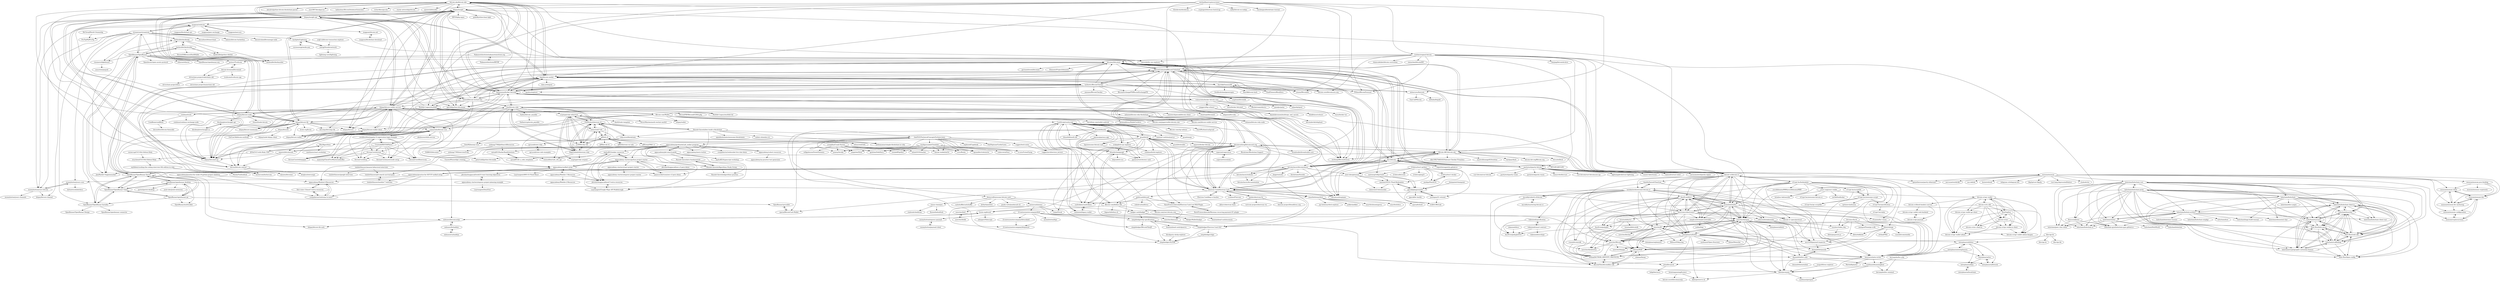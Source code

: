 digraph G {
"bitcoin-abe/bitcoin-abe" -> "bitpay/insight"
"bitcoin-abe/bitcoin-abe" -> "jgarzik/python-bitcoinrpc" ["e"=1]
"bitcoin-abe/bitcoin-abe" -> "alecalve/python-bitcoin-blockchain-parser" ["e"=1]
"bitcoin-abe/bitcoin-abe" -> "sipa/bitcoin-seeder"
"bitcoin-abe/bitcoin-abe" -> "petertodd/python-bitcoinlib" ["e"=1]
"bitcoin-abe/bitcoin-abe" -> "znort987/blockparser" ["e"=1]
"bitcoin-abe/bitcoin-abe" -> "bitpay/insight-api"
"bitcoin-abe/bitcoin-abe" -> "ladimolnar/BitcoinDatabaseGenerator" ["e"=1]
"bitcoin-abe/bitcoin-abe" -> "etotheipi/BitcoinArmory" ["e"=1]
"bitcoin-abe/bitcoin-abe" -> "janoside/btc-rpc-explorer" ["e"=1]
"bitcoin-abe/bitcoin-abe" -> "iquidus/explorer" ["e"=1]
"bitcoin-abe/bitcoin-abe" -> "richardkiss/pycoin" ["e"=1]
"bitcoin-abe/bitcoin-abe" -> "stacks-network/pybitcoin" ["e"=1]
"bitcoin-abe/bitcoin-abe" -> "kylemanna/docker-bitcoind"
"bitcoin-abe/bitcoin-abe" -> "ayeowch/bitnodes" ["e"=1]
"zquestz/bitcoincash" -> "davout/bitcoin-central"
"zquestz/bitcoincash" -> "bitpay/bitcoind-rpc"
"zquestz/bitcoincash" -> "bitcoincashorg/bitcoincash.org"
"CashScript/cashscript" -> "bitauth/bitauth-ide"
"CashScript/cashscript" -> "mainnet-cash/mainnet-js"
"CashScript/cashscript" -> "Bitcoin-com/bitbox-sdk"
"CashScript/cashscript" -> "bitauth/libauth"
"CashScript/cashscript" -> "gcash/bchd"
"CashScript/cashscript" -> "cashtokens/cashtokens"
"CashScript/cashscript" -> "simpleledger/Electron-Cash-SLP"
"CashScript/cashscript" -> "simpleledger/SLPDB"
"CashScript/cashscript" -> "paytaca/paytaca-app"
"CashScript/cashscript" -> "gcash/meep"
"CashScript/cashscript" -> "Bitcoin-com/slp-indexer"
"CashScript/cashscript" -> "cashonize/legacy-wallet"
"CashScript/cashscript" -> "KarolTrzeszczkowski/Electron-Cash-Last-Will-Plugin"
"CashScript/cashscript" -> "sickpig/bch-rpc-explorer"
"CashScript/cashscript" -> "EyeOfPython/cashproof"
"BitcoinUnlimited/BitcoinUnlimited" -> "bitcoinxt/bitcoinxt"
"BitcoinUnlimited/BitcoinUnlimited" -> "bitcoinclassic/bitcoinclassic"
"BitcoinUnlimited/BitcoinUnlimited" -> "Bitcoin-ABC/bitcoin-abc"
"BitcoinUnlimited/BitcoinUnlimited" -> "bitcoin-sv/bitcoin-sv"
"BitcoinUnlimited/BitcoinUnlimited" -> "btc1/bitcoin"
"BitcoinUnlimited/BitcoinUnlimited" -> "bitcoincashorg/bitcoincash.org"
"BitcoinUnlimited/BitcoinUnlimited" -> "sipa/bitcoin-seeder"
"BitcoinUnlimited/BitcoinUnlimited" -> "etotheipi/BitcoinArmory" ["e"=1]
"BitcoinUnlimited/BitcoinUnlimited" -> "Electron-Cash/Electron-Cash"
"BitcoinUnlimited/BitcoinUnlimited" -> "yenom/BitcoinKit" ["e"=1]
"BitcoinUnlimited/BitcoinUnlimited" -> "paritytech/parity-bitcoin"
"BitcoinUnlimited/BitcoinUnlimited" -> "mobnetic/BitcoinChecker"
"BitcoinUnlimited/BitcoinUnlimited" -> "kylemanna/docker-bitcoind"
"BitcoinUnlimited/BitcoinUnlimited" -> "bitcoin-core/bitcoincore.org" ["e"=1]
"BitcoinUnlimited/BitcoinUnlimited" -> "BitcoinExchangeFH/BitcoinExchangeFH" ["e"=1]
"pooler/electrum-ltc" -> "Electron-Cash/Electron-Cash"
"pooler/electrum-ltc" -> "akhavr/electrum-dash"
"pooler/electrum-ltc" -> "vertcoin-project/electrum-vtc" ["e"=1]
"pooler/electrum-ltc" -> "litecoin-project/liteaddress.org" ["e"=1]
"holochain/holochain-rust" -> "holochain/holochain-proto"
"holochain/holochain-rust" -> "holochain/holochain"
"holochain/holochain-rust" -> "holochain/holochain-client-js"
"holochain/holochain-rust" -> "holochain/holonix-archive"
"holochain/holochain-rust" -> "holochain/clutter"
"holochain/holochain-rust" -> "holochain/holochain-ui"
"holochain/holochain-rust" -> "holochain/launcher"
"holochain/holochain-rust" -> "holochain/tryorama"
"holochain/holochain-rust" -> "holochain/cryptographic-autonomy-license"
"holochain/holochain-rust" -> "holochain/scaffolding"
"holochain/holochain-rust" -> "Holo-Host/web-sdk"
"holochain/holochain-rust" -> "holochain/peer-chat-redux"
"holochain/holochain-rust" -> "Holo-Host/holo-envoy"
"holochain/holochain-rust" -> "fluxsocial/Junto"
"holochain/holochain-rust" -> "holochain-gym/holochain-gym.github.io"
"darkwallet/darkwallet" -> "darkwallet/darkleaks"
"darkwallet/darkwallet" -> "darkwallet/darkmarket"
"darkwallet/darkwallet" -> "darkwallet/python-obelisk"
"darkwallet/darkwallet" -> "JoinMarket-Org/joinmarket" ["e"=1]
"darkwallet/darkwallet" -> "OpenBazaar/OpenBazaar"
"darkwallet/darkwallet" -> "DissentDifference/DarkWallet" ["e"=1]
"OpenBazaar/OpenBazaar" -> "OpenBazaar/OpenBazaar-Server"
"OpenBazaar/OpenBazaar" -> "OpenBazaar/OpenBazaar-Client"
"OpenBazaar/OpenBazaar" -> "darkwallet/darkleaks"
"OpenBazaar/OpenBazaar" -> "darkwallet/darkwallet"
"OpenBazaar/OpenBazaar" -> "OpenBazaar/OpenBazaar-Installer"
"OpenBazaar/OpenBazaar" -> "streamium/streamium"
"OpenBazaar/OpenBazaar" -> "vinumeris/lighthouse"
"OpenBazaar/OpenBazaar" -> "bitcoinxt/bitcoinxt"
"OpenBazaar/OpenBazaar" -> "psztorc/Truthcoin"
"OpenBazaar/OpenBazaar" -> "JoinMarket-Org/joinmarket" ["e"=1]
"OpenBazaar/OpenBazaar" -> "OpenAssets/open-assets-protocol" ["e"=1]
"OpenBazaar/OpenBazaar" -> "etherex/etherex" ["e"=1]
"OpenBazaar/OpenBazaar" -> "bitcoinclassic/bitcoinclassic"
"OpenBazaar/OpenBazaar" -> "darkwallet/darkmarket"
"OpenBazaar/OpenBazaar" -> "OpenBazaar/openbazaar.org"
"simplycash/simplycashwallet" -> "jolonf/bsvpush"
"simplycash/simplycashwallet" -> "libitx/proxypay"
"simplycash/simplycashwallet" -> "AustEcon/bitsv"
"simplycash/simplycashwallet" -> "icellan/bap"
"simplycash/simplycashwallet" -> "bowstave/meta-writer"
"bitcoin-sv/bitcoin-sv" -> "moneybutton/bsv"
"bitcoin-sv/bitcoin-sv" -> "electrumsv/electrumsv"
"bitcoin-sv/bitcoin-sv" -> "AustEcon/bitsv"
"bitcoin-sv/bitcoin-sv" -> "Bitcoin-ABC/bitcoin-abc"
"bitcoin-sv/bitcoin-sv" -> "unwriter/datapay"
"bitcoin-sv/bitcoin-sv" -> "monkeylord/awesome-bitcoin-sv"
"bitcoin-sv/bitcoin-sv" -> "interplanaria/bottle"
"bitcoin-sv/bitcoin-sv" -> "simplycash/simplycashwallet"
"bitcoin-sv/bitcoin-sv" -> "bitcoin-sv-specs/protocol"
"bitcoin-sv/bitcoin-sv" -> "bowstave/meta-writer"
"bitcoin-sv/bitcoin-sv" -> "BitcoinUnlimited/BitcoinUnlimited"
"bitcoin-sv/bitcoin-sv" -> "unwriter/B"
"bitcoin-sv/bitcoin-sv" -> "libitx/txforge"
"bitcoin-sv/bitcoin-sv" -> "sCrypt-Inc/boilerplate"
"bitcoin-sv/bitcoin-sv" -> "time0x/SatoshiTimeLine"
"electrumsv/electrumsv" -> "AustEcon/bitsv"
"electrumsv/electrumsv" -> "moneybutton/bsv"
"electrumsv/electrumsv" -> "simplycash/simplycashwallet"
"electrumsv/electrumsv" -> "interplanaria/bottle"
"electrumsv/electrumsv" -> "twostack/dartsv"
"electrumsv/electrumsv" -> "unwriter/datapay"
"electrumsv/electrumsv" -> "rohenaz/MAP"
"electrumsv/electrumsv" -> "AustEcon/polyglot"
"electrumsv/electrumsv" -> "bitcoin-sv-specs/protocol"
"electrumsv/electrumsv" -> "attilaaf/AUTHOR_IDENTITY_PROTOCOL"
"electrumsv/electrumsv" -> "bowstave/meta-writer"
"electrumsv/electrumsv" -> "BitcoinFiles/bitcoinfiles-sdk"
"electrumsv/electrumsv" -> "nakasendo/nakasendo"
"electrumsv/electrumsv" -> "Firaenix/bsv-wasm"
"electrumsv/electrumsv" -> "bitcoin-sv/bitcoin-sv"
"AustEcon/bitsv" -> "moneybutton/bsv"
"AustEcon/bitsv" -> "interplanaria/bottle"
"AustEcon/bitsv" -> "unwriter/B"
"AustEcon/bitsv" -> "electrumsv/electrumsv"
"AustEcon/bitsv" -> "mrz1836/paymail-inspector"
"AustEcon/bitsv" -> "bowstave/meta-writer"
"AustEcon/bitsv" -> "BitcoinFiles/bitcoinfiles-sdk"
"AustEcon/bitsv" -> "rohenaz/MAP"
"AustEcon/bitsv" -> "unwriter/datapay"
"AustEcon/bitsv" -> "simplycash/simplycashwallet"
"AustEcon/bitsv" -> "nakasendo/nakasendo"
"AustEcon/bitsv" -> "unwriter/Bitcom"
"AustEcon/bitsv" -> "libitx/proxypay"
"AustEcon/bitsv" -> "AustEcon/polyglot"
"AustEcon/bitsv" -> "attilaaf/AUTHOR_IDENTITY_PROTOCOL"
"ealmansi/bitcoincashjs" -> "bitpay/bitcore-lib-cash"
"ealmansi/bitcoincashjs" -> "bcoin-org/bcash"
"ealmansi/bitcoincashjs" -> "ealmansi/bchaddrjs"
"simpleledger/Electron-Cash-SLP" -> "simpleledger/slp-specifications"
"simpleledger/Electron-Cash-SLP" -> "simpleledger/SLPDB"
"simpleledger/Electron-Cash-SLP" -> "simpleledger/slpjs"
"simpleledger/slp-specifications" -> "simpleledger/SLPDB"
"simpleledger/slp-specifications" -> "simpleledger/BitcoinFilesJS"
"simpleledger/slp-specifications" -> "simpleledger/Electron-Cash-SLP"
"simpleledger/slp-specifications" -> "fountainhead-cash/slpserve"
"lncm/docker-bitcoind" -> "lncm/docker-tor"
"NakamotoInstitute/nakamotoinstitute.org" -> "NakamotoInstitute/RPOW"
"NakamotoInstitute/nakamotoinstitute.org" -> "psztorc/Truthcoin"
"Multibit-Legacy/multibit-hd" -> "Multibit-Legacy/multibit"
"appacademy/graduated-job_seeker-program" -> "tombetthauser/job-search-survival-pack"
"appacademy/graduated-job_seeker-program" -> "mjshuff23/seeker-resources"
"appacademy/graduated-job_seeker-program" -> "appacademy/job-search-guide"
"appacademy/graduated-job_seeker-program" -> "appacademy/cohort-resources"
"appacademy/graduated-job_seeker-program" -> "appacademy/unified-setup"
"appacademy/graduated-job_seeker-program" -> "aymak91/HackerRankSolutions"
"appacademy/graduated-job_seeker-program" -> "rlee0525/TechnicalConceptsForInterviews"
"appacademy/graduated-job_seeker-program" -> "appacademy-starters/python-project-starter"
"appacademy/graduated-job_seeker-program" -> "appacademy/Module-6-Resources"
"appacademy/graduated-job_seeker-program" -> "jamesurobertson/aws-s3-pern-demo"
"appacademy/graduated-job_seeker-program" -> "appacademy/mern-twitter"
"appacademy/graduated-job_seeker-program" -> "crespohector/websocket-live-chat-demo"
"appacademy/graduated-job_seeker-program" -> "aymak91/ds-a_code_templates"
"appacademy/graduated-job_seeker-program" -> "jdrichardsappacad/mod-5-extra-resources"
"Haseeb-Qureshi/lets-build-a-blockchain" -> "Haseeb-Qureshi/Algorithms-Study-Group"
"Haseeb-Qureshi/lets-build-a-blockchain" -> "cryptape/ruby-ethereum"
"Haseeb-Qureshi/lets-build-a-blockchain" -> "EthWorks/ethereum.rb"
"Haseeb-Qureshi/lets-build-a-blockchain" -> "rubycocos/blockchain"
"Haseeb-Qureshi/lets-build-a-blockchain" -> "rlee0525/TechnicalConceptsForInterviews"
"Haseeb-Qureshi/lets-build-a-blockchain" -> "openblockchains/awesome-blockchains" ["e"=1]
"Haseeb-Qureshi/lets-build-a-blockchain" -> "midori-rb/midori.rb" ["e"=1]
"Haseeb-Qureshi/lets-build-a-blockchain" -> "anthonyamar/simple-blockchain-in-ruby"
"bitpay/insight-api" -> "bitpay/insight"
"bitpay/insight-api" -> "bitpay/bitcore-node"
"bitpay/insight-api" -> "bitpay/bitcore-wallet-service"
"bitpay/insight-api" -> "bitpay/bitcoind-rpc"
"bitpay/insight-api" -> "bitcoin-abe/bitcoin-abe"
"bitpay/insight-api" -> "bitpay/bitcore" ["e"=1]
"bitpay/insight-api" -> "bitpay/bitcore-lib"
"bitpay/insight-api" -> "jgarzik/python-bitcoinrpc" ["e"=1]
"bitpay/insight-api" -> "sipa/bitcoin-seeder"
"bitpay/insight-api" -> "buttercoin/buttercoin" ["e"=1]
"bitpay/insight-api" -> "davout/bitcoin-central"
"bitpay/insight-api" -> "freewil/bitcoin-testnet-box"
"bitpay/insight-api" -> "moneybutton/yours-bitcoin"
"bitpay/insight-api" -> "kylemanna/docker-bitcoind"
"bitpay/insight-api" -> "mappum/webcoin"
"psztorc/Truthcoin" -> "bitcoin-hivemind/hivemind"
"psztorc/Truthcoin" -> "drivechain-project/sidechains-old"
"bitpay/insight" -> "bitpay/insight-api"
"bitpay/insight" -> "bitcoin-abe/bitcoin-abe"
"bitpay/insight" -> "bitpay/bitcore" ["e"=1]
"bitpay/insight" -> "bitpay/bitcore-node"
"bitpay/insight" -> "bitpay/bitcore-wallet-service"
"bitpay/insight" -> "bitpay/bitcore-lib"
"bitpay/insight" -> "iquidus/explorer" ["e"=1]
"bitpay/insight" -> "p2pool/p2pool" ["e"=1]
"bitpay/insight" -> "janoside/btc-rpc-explorer" ["e"=1]
"bitpay/insight" -> "bitcoin-sv/bitcoin-sv"
"bitpay/insight" -> "MPOS/php-mpos" ["e"=1]
"bitpay/insight" -> "bitpay/bitcoind-rpc"
"bitpay/insight" -> "bitcoinjs/bitcoinjs-lib" ["e"=1]
"bitpay/insight" -> "freewil/bitcoin-testnet-box"
"bitpay/insight" -> "gobitfly/etherchain-light" ["e"=1]
"JESii/CtCI-with-Ruby-TDD" -> "Dbz/Algorithms"
"JESii/CtCI-with-Ruby-TDD" -> "strychemi/CtCI-6th-Edition-Ruby"
"UnseenWizzard/git_training" -> "appacademy/unified-setup"
"bitcoincashorg/bitcoincash.org" -> "gcash/bchd"
"bitcoincashorg/bitcoincash.org" -> "BitcoinUnlimited/BitcoinUnlimited"
"bitcoincashorg/bitcoincash.org" -> "Bitcoin-ABC/bitcoin-abc"
"bitcoincashorg/bitcoincash.org" -> "Electron-Cash/Electron-Cash"
"bitcoincashorg/bitcoincash.org" -> "bitcoin-sv/bitcoin-sv"
"bitcoincashorg/bitcoincash.org" -> "zquestz/bitcoincash"
"bitcoincashorg/bitcoincash.org" -> "bitcoincashorg/spec"
"bitcoincashorg/bitcoincash.org" -> "Bitcoin-com/bitbox-sdk"
"bitcoincashorg/bitcoincash.org" -> "simpleledger/slp-specifications"
"bitcoincashorg/bitcoincash.org" -> "badger-cash/badger"
"bitcoincashorg/bitcoincash.org" -> "breadwallet/breadwallet-core" ["e"=1]
"bitcoincashorg/bitcoincash.org" -> "smartbch/smartbch"
"bitcoincashorg/bitcoincash.org" -> "Blockchair/Blockchair.Support" ["e"=1]
"bitcoincashorg/bitcoincash.org" -> "bcoin-org/bcash"
"bitcoincashorg/bitcoincash.org" -> "copernet/copernicus"
"Bitcoin-com/rest.bitcoin.com" -> "fountainhead-cash/insomnia"
"lhartikk/GenesisH0" -> "lhartikk/xcoin-hash"
"lhartikk/GenesisH0" -> "Gnaf/GenesisBlockZero"
"lhartikk/GenesisH0" -> "sipa/bitcoin-seeder"
"lhartikk/GenesisH0" -> "imharrywu/fastcoin"
"lhartikk/GenesisH0" -> "iquidus/explorer" ["e"=1]
"lhartikk/GenesisH0" -> "liveblockchain/genesisgen"
"rubycocos/blockchain" -> "GemHQ/money-tree"
"rubycocos/blockchain" -> "anthonyamar/simple-blockchain-in-ruby"
"rubycocos/blockchain" -> "EthWorks/ethereum.rb"
"holochain/cryptographic-autonomy-license" -> "holochain/holochain-client-js"
"holochain/cryptographic-autonomy-license" -> "holochain/tryorama"
"holochain/cryptographic-autonomy-license" -> "holochain/scaffolding"
"holochain/cryptographic-autonomy-license" -> "holochain/launcher"
"holochain/cryptographic-autonomy-license" -> "Holo-Host/web-sdk"
"holochain/cryptographic-autonomy-license" -> "Holo-Host/holo-envoy"
"holochain/cryptographic-autonomy-license" -> "Holo-Host/hpos-config"
"holochain/tryorama" -> "holochain/scaffolding"
"holochain/tryorama" -> "holochain/holochain-client-js"
"holochain/tryorama" -> "holochain/launcher"
"holochain/tryorama" -> "Holo-Host/holo-envoy"
"holochain/tryorama" -> "Holo-Host/web-sdk"
"holochain/tryorama" -> "Holo-Host/hpos-config"
"holochain/tryorama" -> "holochain/cryptographic-autonomy-license"
"bitauth/libauth" -> "bitauth/bitauth-ide"
"bitauth/libauth" -> "CashScript/cashscript"
"bitauth/libauth" -> "cashonize/legacy-wallet"
"bitauth/libauth" -> "bitauth/chaingraph"
"bitauth/libauth" -> "cashtokens/cashtokens"
"bitauth/libauth" -> "gcash/bchd"
"bitauth/libauth" -> "sickpig/bch-rpc-explorer"
"bitauth/libauth" -> "dsmurrell/awesome-bitcoin-cash"
"bitauth/libauth" -> "gcash/meep"
"bitauth/libauth" -> "simpleledger/SLPDB"
"bitauth/libauth" -> "2qx/awesome-bitcoin-cash"
"bitauth/libauth" -> "mainnet-cash/mainnet-js"
"bitpay/bitauth" -> "OutCast3k/bitcoin-multisig"
"bitpay/bitauth" -> "bitpay/node-bitpay-client"
"bitpay/bitauth" -> "bitpay/bitcore-lib"
"copernet/wormhole" -> "copernet/copernicus"
"gcash/bchd" -> "CashScript/cashscript"
"gcash/bchd" -> "gcash/bchwallet"
"gcash/bchd" -> "sickpig/bch-rpc-explorer"
"gcash/bchd" -> "bitauth/libauth"
"gcash/bchd" -> "copernet/copernicus"
"gcash/bchd" -> "cpacia/BitcoinCash-Wallet"
"gcash/bchd" -> "bitcoincashorg/bitcoincash.org"
"gcash/bchd" -> "coinbase/bchd-explorer"
"gcash/bchd" -> "zquestz/docker-bitcoin"
"gcash/bchd" -> "KarolTrzeszczkowski/Electron-Cash-Last-Will-Plugin"
"gcash/bchd" -> "Electron-Cash/Electron-Cash"
"gcash/bchd" -> "2qx/awesome-bitcoin-cash"
"gcash/bchd" -> "bitauth/chaingraph"
"gcash/bchd" -> "Lokad/Terab"
"gcash/bchd" -> "simpleledger/BitcoinFilesJS"
"interplanaria/bitbus" -> "interplanaria/neonplanaria"
"interplanaria/bitbus" -> "interplanaria/bitwork"
"interplanaria/bitbus" -> "interplanaria/txo"
"interplanaria/bitbus" -> "interplanaria/bpu"
"interplanaria/bitbus" -> "bowstave/meta-writer"
"mobnetic/BitcoinChecker" -> "sipa/bitcoin-seeder"
"mobnetic/BitcoinChecker" -> "BitcoinUnlimited/BitcoinUnlimited"
"mobnetic/BitcoinChecker" -> "aneonex/BitcoinChecker"
"mobnetic/BitcoinChecker" -> "yenom/BitcoinKit" ["e"=1]
"mobnetic/BitcoinChecker" -> "buttercoin/buttercoin" ["e"=1]
"mobnetic/BitcoinChecker" -> "PiSimo/BitcoinForecast" ["e"=1]
"mobnetic/BitcoinChecker" -> "bitpay/bitcoind-rpc"
"mobnetic/BitcoinChecker" -> "davout/bitcoin-central"
"mobnetic/BitcoinChecker" -> "bitcoin-abe/bitcoin-abe"
"mobnetic/BitcoinChecker" -> "BitcoinExchangeFH/BitcoinExchangeFH" ["e"=1]
"mobnetic/BitcoinChecker" -> "etotheipi/BitcoinArmory" ["e"=1]
"mobnetic/BitcoinChecker" -> "kylemanna/docker-bitcoind"
"mobnetic/BitcoinChecker" -> "bitcoin-core/bitcoincore.org" ["e"=1]
"mobnetic/BitcoinChecker" -> "zquestz/bitcoincash"
"mobnetic/BitcoinChecker" -> "bitcoinxt/bitcoinxt"
"pybitcash/bitcash" -> "oskyk/cashaddress"
"pybitcash/bitcash" -> "CashScript/cashscript"
"pybitcash/bitcash" -> "unwriter/datacash"
"pybitcash/bitcash" -> "Bitcoin-com/bitbox-sdk"
"pybitcash/bitcash" -> "KarolTrzeszczkowski/Electron-Cash-Last-Will-Plugin"
"badger-cash/badger" -> "BadgerWallet/badger"
"badger-cash/badger" -> "simpleledger/slp-specifications"
"mappum/mercury" -> "mappum/webcoin"
"izetex/web3-eth" -> "se3000/ruby-eth"
"izetex/web3-eth" -> "EthWorks/ethereum.rb"
"izetex/web3-eth" -> "wbnns/web3eth"
"izetex/web3-eth" -> "q9f/eth.rb"
"appacademy/job-search-guide" -> "mjshuff23/typescript-workshop"
"appacademy/job-search-guide" -> "Lazytangent/Google-Maps-API-Walkthrough"
"appacademy/job-search-guide" -> "Haseeb-Qureshi/cs-fundamentals"
"appacademy/job-search-guide" -> "appacademy/graduated-job_seeker-program"
"appacademy/cohort-resources" -> "appacademy/graduated-job_seeker-program"
"appacademy/cohort-resources" -> "appacademy/aa-practice-test-generator"
"davout/bitcoin-central" -> "dooglus/intersango" ["e"=1]
"davout/bitcoin-central" -> "danneu/bitcoiner" ["e"=1]
"davout/bitcoin-central" -> "buttercoin/buttercoin" ["e"=1]
"GemHQ/money-tree" -> "NARKOZ/bitcoiner"
"lian/bitcoin-ruby" -> "GemHQ/money-tree"
"lian/bitcoin-ruby" -> "sinisterchipmunk/bitcoin-client"
"lian/bitcoin-ruby" -> "EthWorks/ethereum.rb"
"lian/bitcoin-ruby" -> "DigixGlobal/ethereum-ruby"
"lian/bitcoin-ruby" -> "coinbase/toshi"
"lian/bitcoin-ruby" -> "davout/bitcoin-central"
"lian/bitcoin-ruby" -> "cryptape/ruby-ethereum"
"lian/bitcoin-ruby" -> "chaintope/bitcoinrb"
"lian/bitcoin-ruby" -> "mhanne/bitcoin-ruby-blockchain"
"lian/bitcoin-ruby" -> "kylemanna/docker-bitcoind"
"lian/bitcoin-ruby" -> "Sailias/bitcoin_payable"
"lian/bitcoin-ruby" -> "oleganza/btcruby"
"lian/bitcoin-ruby" -> "se3000/ruby-eth"
"lian/bitcoin-ruby" -> "buttercoin/buttercoin" ["e"=1]
"lian/bitcoin-ruby" -> "etotheipi/BitcoinArmory" ["e"=1]
"dsmurrell/awesome-bitcoin-cash" -> "cashshuffle/cashshuffle"
"dsmurrell/awesome-bitcoin-cash" -> "abrkn/tipmebch"
"dsmurrell/awesome-bitcoin-cash" -> "Bitcoin-com/bitbox-sdk"
"dsmurrell/awesome-bitcoin-cash" -> "panda-suite/pandacash-cli"
"dsmurrell/awesome-bitcoin-cash" -> "badger-cash/badger"
"dsmurrell/awesome-bitcoin-cash" -> "simon-v/minipos"
"dsmurrell/awesome-bitcoin-cash" -> "memocash/memo"
"Bitcoin-com/bitbox-sdk" -> "Bitcoin-com/rest.bitcoin.com"
"Bitcoin-com/bitbox-sdk" -> "CashScript/cashscript"
"Bitcoin-com/bitbox-sdk" -> "badger-cash/badger"
"Bitcoin-com/bitbox-sdk" -> "bigearth/bitbox-cli"
"Bitcoin-com/bitbox-sdk" -> "bcoin-org/bcash"
"unwriter/datacash" -> "libitx/proxypay"
"simon-v/minipos" -> "stabwah/cheddrme"
"simon-v/minipos" -> "floweethehub/hub"
"holochain/holonix-archive" -> "holochain/peer-chat-redux"
"holochain/holonix-archive" -> "holochain/holochain-nixpkgs"
"holochain/holonix-archive" -> "holochain-gym/holochain-gym.github.io"
"holochain/holonix-archive" -> "holochain/holochain-ui"
"holochain/holonix-archive" -> "holochain/elemental-chat"
"holochain/holonix-archive" -> "holochain/clutter"
"holochain/holonix-archive" -> "holochain/happ-build-tutorial"
"holochain/holonix-archive" -> "holochain/how"
"holochain/holonix-archive" -> "holochain/holochain-client-rust"
"holochain/holonix-archive" -> "holochain/holochain-wasmer"
"holochain/holonix-archive" -> "holochain/holochain-client-js"
"memocash/memo" -> "unwriter/datacash"
"memocash/memo" -> "Lokad/Terab"
"memocash/memo" -> "21centurymotorcompany/bitd"
"memocash/memo" -> "21centurymotorcompany/bitqueryd"
"memocash/memo" -> "unwriter/bitd"
"Coinffeine/coinffeine" -> "bitcoinfees/bitcoin-feemodel"
"interplanaria/bottle" -> "unwriter/B"
"interplanaria/bottle" -> "libitx/proxypay"
"interplanaria/bottle" -> "AustEcon/bitsv"
"interplanaria/bottle" -> "BitbossIO/keyring"
"interplanaria/bottle" -> "unwriter/Bitcom"
"interplanaria/bottle" -> "mrz1836/paymail-inspector"
"interplanaria/bottle" -> "jolonf/bsvpush"
"interplanaria/bottle" -> "interplanaria/planaria"
"interplanaria/bottle" -> "deanmlittle/bsv-p2p"
"interplanaria/bottle" -> "libitx/preserve-cli"
"interplanaria/bottle" -> "synfonaut/Open-Directory"
"interplanaria/bottle" -> "bowstave/meta-writer"
"interplanaria/bottle" -> "interplanaria/bitbus"
"interplanaria/bottle" -> "unwriter/datapay"
"interplanaria/bottle" -> "Kohze/Metavibe"
"unwriter/B" -> "unwriter/Bitcom"
"unwriter/B" -> "interplanaria/bottle"
"unwriter/B" -> "rohenaz/MAP"
"unwriter/B" -> "unwriter/datapay"
"unwriter/B" -> "deanmlittle/bsv-p2p"
"unwriter/B" -> "unwriter/bitchat"
"unwriter/B" -> "unwriter/databutton"
"unwriter/B" -> "BitbossIO/keyring"
"unwriter/B" -> "BitcoinFiles/bitcoinfiles-sdk"
"imcoddy/mastering-bitcoin-sv" -> "imcoddy/rebirth-of-bitcoin"
"imcoddy/rebirth-of-bitcoin" -> "imcoddy/mastering-bitcoin-sv"
"imcoddy/rebirth-of-bitcoin" -> "AustEcon/polyglotGUI"
"guggero/bip-schnorr" -> "hbakhtiyor/schnorr"
"guggero/bip-schnorr" -> "danielabrozzoni/multisigs_and_carrots"
"IttriumCore/ittrium" -> "IttriumCore/masternode-setup"
"IttriumCore/ittrium" -> "IttriumCore/libzerocoin"
"IttriumCore/ittrium" -> "IttriumCore/bisq"
"IttriumCore/ittrium" -> "IttriumCore/whitepaper"
"IttriumCore/ittrium" -> "mamontp/CheckTwoMasternodesBot"
"simpleledger/slpjs" -> "simpleledger/SLPDB"
"bitauth/bitauth-ide" -> "bitauth/chaingraph"
"Gnaf/GenesisBlockZero" -> "lhartikk/GenesisH0"
"unwriter/datapay" -> "unwriter/Bitcom"
"unwriter/datapay" -> "moneybutton/bsv"
"unwriter/datapay" -> "unwriter/B"
"unwriter/datapay" -> "attilaaf/AUTHOR_IDENTITY_PROTOCOL"
"unwriter/datapay" -> "libitx/tiddlybit"
"unwriter/datapay" -> "bowstave/meta-writer"
"unwriter/datapay" -> "unwriter/databutton"
"unwriter/datapay" -> "deanmlittle/bsv-p2p"
"unwriter/datapay" -> "AustEcon/bitsv"
"unwriter/datapay" -> "interplanaria/bitsh"
"unwriter/datapay" -> "unwriter/bitpipe"
"unwriter/datapay" -> "libitx/txforge"
"unwriter/datapay" -> "rohenaz/MAP"
"unwriter/datapay" -> "BitcoinFiles/bitcoinfiles-sdk"
"unwriter/datapay" -> "mrz1836/paymail-inspector"
"unwriter/Bitcom" -> "unwriter/datapay"
"unwriter/Bitcom" -> "unwriter/databutton"
"unwriter/Bitcom" -> "unwriter/B"
"unwriter/Bitcom" -> "attilaaf/AUTHOR_IDENTITY_PROTOCOL"
"unwriter/Bitcom" -> "unwriter/bitpipe"
"unwriter/Bitcom" -> "rohenaz/MAP"
"interplanaria/txo" -> "interplanaria/bitwork"
"interplanaria/txo" -> "interplanaria/bpu"
"attilaaf/AUTHOR_IDENTITY_PROTOCOL" -> "rohenaz/MAP"
"attilaaf/AUTHOR_IDENTITY_PROTOCOL" -> "BitcoinFiles/bitcoinfiles-sdk"
"moneybutton/bsv" -> "unwriter/datapay"
"moneybutton/bsv" -> "AustEcon/bitsv"
"moneybutton/bsv" -> "bowstave/meta-writer"
"moneybutton/bsv" -> "monkeylord/awesome-bitcoin-sv"
"moneybutton/bsv" -> "bitcoin-sv/bitcoin-sv"
"moneybutton/bsv" -> "electrumsv/electrumsv"
"moneybutton/bsv" -> "unwriter/B"
"moneybutton/bsv" -> "interplanaria/bottle"
"moneybutton/bsv" -> "nakasendo/nakasendo"
"moneybutton/bsv" -> "simplycash/simplycashwallet"
"moneybutton/bsv" -> "bitcoin-sv-specs/protocol"
"moneybutton/bsv" -> "runonbitcoin/sdk"
"moneybutton/bsv" -> "unwriter/Bitcom"
"moneybutton/bsv" -> "rohenaz/MAP"
"moneybutton/bsv" -> "interplanaria/bitbus"
"sCrypt-Inc/specification" -> "sCrypt-Inc/rabin"
"21centurymotorcompany/bitd" -> "21centurymotorcompany/bitsocketd"
"21centurymotorcompany/bitd" -> "21centurymotorcompany/bitqueryd"
"21centurymotorcompany/bitd" -> "unwriter/datacash"
"21centurymotorcompany/bitd" -> "unwriter/Bitcom"
"21centurymotorcompany/bitd" -> "unwriter/datapay"
"21centurymotorcompany/bitd" -> "moneybutton/bips"
"21centurymotorcompany/bitd" -> "moneybutton/express-paymail"
"interplanaria/neonplanaria" -> "interplanaria/bitbus"
"interplanaria/neonplanaria" -> "interplanaria/txo"
"interplanaria/neonplanaria" -> "bowstave/meta-writer"
"unwriter/bitd" -> "unwriter/bitdb"
"cornflourblue/angular-6-registration-login-example" -> "IttriumCore/masternode-setup"
"cornflourblue/angular-6-registration-login-example" -> "mamontp/CheckTwoMasternodesBot"
"cornflourblue/angular-6-registration-login-example" -> "IttriumCore/libzerocoin"
"cornflourblue/angular-6-registration-login-example" -> "IttriumCore/bisq"
"cornflourblue/angular-6-registration-login-example" -> "IttriumCore/whitepaper"
"cornflourblue/angular-6-registration-login-example" -> "IttriumCore/ittrium"
"cornflourblue/angular-6-registration-login-example" -> "Createdd/RESTAPIIntro"
"cornflourblue/angular-6-registration-login-example" -> "ruimarinho/bitcoin-core"
"copernet/copernicus" -> "copernet/wormhole"
"bitcoin-sv-specs/protocol" -> "mrz1836/paymail-inspector"
"ealmansi/bchaddrjs" -> "ealmansi/cashaddrjs"
"ealmansi/bchaddrjs" -> "ealmansi/bitcoincashjs"
"bowstave/meta-writer" -> "libitx/proxypay"
"bowstave/meta-writer" -> "synfonaut/hummingbird"
"bowstave/meta-writer" -> "MerlinB/planter"
"bowstave/meta-writer" -> "jolonf/bsvpush"
"rohenaz/MAP" -> "attilaaf/AUTHOR_IDENTITY_PROTOCOL"
"rohenaz/MAP" -> "BitcoinFiles/bitcoinfiles-sdk"
"rohenaz/MAP" -> "rohenaz/bmap"
"bitcoinsv/bsvd" -> "oraclesv/token_btp"
"bitcoinsv/bsvd" -> "mrz1836/paymail-inspector"
"bitcoinsv/bsvd" -> "bowstave/meta-writer"
"bitcoinsv/bsvd" -> "mempoolTeam/go-svdb"
"tokenized/smart-contract" -> "tokenized/specification"
"tokenized/smart-contract" -> "AustEcon/polyglotGUI"
"tokenized/smart-contract" -> "tokenized/envelope"
"monkeylord/awesome-bitcoin-sv" -> "imcoddy/rebirth-of-bitcoin"
"monkeylord/awesome-bitcoin-sv" -> "bowstave/meta-writer"
"monkeylord/awesome-bitcoin-sv" -> "interplanaria/planaria"
"monkeylord/awesome-bitcoin-sv" -> "unwriter/databutton"
"monkeylord/awesome-bitcoin-sv" -> "unwriter/B"
"monkeylord/awesome-bitcoin-sv" -> "moneybutton/bsv"
"monkeylord/awesome-bitcoin-sv" -> "interplanaria/bottle"
"monkeylord/awesome-bitcoin-sv" -> "unwriter/datapay"
"monkeylord/awesome-bitcoin-sv" -> "AustEcon/bitsv"
"monkeylord/awesome-bitcoin-sv" -> "tokenized/specification"
"monkeylord/awesome-bitcoin-sv" -> "runonbitcoin/sdk"
"monkeylord/awesome-bitcoin-sv" -> "BitcoinFiles/bitcoinfiles-sdk"
"monkeylord/awesome-bitcoin-sv" -> "time0x/SatoshiTimeLine"
"monkeylord/awesome-bitcoin-sv" -> "attilaaf/AUTHOR_IDENTITY_PROTOCOL"
"fluxsocial/Junto" -> "holochain-gym/holochain-gym.github.io"
"fluxsocial/Junto" -> "holochain/holochain-ui"
"fluxsocial/Junto" -> "holochain/peer-chat-redux"
"time0x/SatoshiTimeLine" -> "imcoddy/rebirth-of-bitcoin"
"time0x/SatoshiTimeLine" -> "bowstave/meta-writer"
"time0x/SatoshiTimeLine" -> "monkeylord/awesome-bitcoin-sv"
"twostack/dartsv" -> "twostack/bitcoin4j"
"twostack/dartsv" -> "AustEcon/polyglot"
"twostack/dartsv" -> "attilaaf/AUTHOR_IDENTITY_PROTOCOL"
"KarolTrzeszczkowski/Electron-Cash-Last-Will-Plugin" -> "KarolTrzeszczkowski/Mecenas-recurring-payment-EC-plugin"
"waqas64/woc-explorer" -> "libitx/proxypay"
"ealmansi/cashaddrjs" -> "ealmansi/bchaddrjs"
"KarolTrzeszczkowski/Mecenas-recurring-payment-EC-plugin" -> "KarolTrzeszczkowski/Electron-Cash-Last-Will-Plugin"
"21centurymotorcompany/bitsocketd" -> "21centurymotorcompany/bitqueryd"
"tokenized/specification" -> "tokenized/smart-contract"
"tokenized/specification" -> "AustEcon/polyglotGUI"
"BitcoinFiles/bitcoinfiles-sdk" -> "attilaaf/AUTHOR_IDENTITY_PROTOCOL"
"BitcoinFiles/bitcoinfiles-sdk" -> "rohenaz/MAP"
"blockparty-sh/slp-explorer" -> "simpleledger/SLPDB"
"jolonf/bsvpush" -> "ledgitbe/casco"
"moneybutton/express-paymail" -> "moneybutton/paymail-client"
"moneybutton/paymail-client" -> "moneybutton/express-paymail"
"brentongunning/bcoinsv" -> "bitcoin-asset/bitcoinassetjs"
"brentongunning/bcoinsv" -> "libitx/preserve-cli"
"AustEcon/polyglot" -> "AustEcon/polyglotGUI"
"unwriter/bitdb" -> "unwriter/bitd"
"libitx/proxypay" -> "synfonaut/pewpew"
"libitx/proxypay" -> "libitx/preserve-cli"
"tokenized/docs" -> "AustEcon/polyglotGUI"
"vinumeris/lighthouse" -> "unsystem/paypub"
"vinumeris/lighthouse" -> "darkwallet/darkleaks"
"moneybutton/yours-bitcoin" -> "moneybutton/yours-core"
"moneybutton/yours-bitcoin" -> "moneybutton/yours-channels"
"moneybutton/yours-bitcoin" -> "bitpay/bitcore-channel"
"coinbase/toshi" -> "lian/bitcoin-ruby"
"coinbase/toshi" -> "bitcoin-abe/bitcoin-abe"
"coinbase/toshi" -> "Coinffeine/coinffeine"
"coinbase/toshi" -> "coinbase/coinbase-exchange-node" ["e"=1]
"kylemanna/docker-bitcoind" -> "ruimarinho/docker-bitcoin-core"
"kylemanna/docker-bitcoind" -> "freewil/bitcoin-testnet-box"
"kylemanna/docker-bitcoind" -> "jgarzik/python-bitcoinrpc" ["e"=1]
"kylemanna/docker-bitcoind" -> "sipa/bitcoin-seeder"
"kylemanna/docker-bitcoind" -> "bitpay/bitcoind-rpc"
"kylemanna/docker-bitcoind" -> "lian/bitcoin-ruby"
"kylemanna/docker-bitcoind" -> "bitcoin-abe/bitcoin-abe"
"kylemanna/docker-bitcoind" -> "BitcoinUnlimited/BitcoinUnlimited"
"kylemanna/docker-bitcoind" -> "bitpay/insight-api"
"kylemanna/docker-bitcoind" -> "ruimarinho/bitcoin-core"
"kylemanna/docker-bitcoind" -> "cryptean/bitcoinlib" ["e"=1]
"kylemanna/docker-bitcoind" -> "etotheipi/BitcoinArmory" ["e"=1]
"kylemanna/docker-bitcoind" -> "bitpay/insight"
"kylemanna/docker-bitcoind" -> "davout/bitcoin-central"
"kylemanna/docker-bitcoind" -> "p2pool/p2pool" ["e"=1]
"sipa/bitcoin-seeder" -> "bitcoin-abe/bitcoin-abe"
"sipa/bitcoin-seeder" -> "jgarzik/python-bitcoinrpc" ["e"=1]
"sipa/bitcoin-seeder" -> "BitcoinUnlimited/BitcoinUnlimited"
"sipa/bitcoin-seeder" -> "freewil/bitcoin-testnet-box"
"sipa/bitcoin-seeder" -> "mobnetic/BitcoinChecker"
"sipa/bitcoin-seeder" -> "lhartikk/GenesisH0"
"sipa/bitcoin-seeder" -> "bitpay/insight-api"
"sipa/bitcoin-seeder" -> "luke-jr/eloipool" ["e"=1]
"sipa/bitcoin-seeder" -> "bitcoin-core/bitcoincore.org" ["e"=1]
"sipa/bitcoin-seeder" -> "bitpay/bitcoind-rpc"
"sipa/bitcoin-seeder" -> "kylemanna/docker-bitcoind"
"sipa/bitcoin-seeder" -> "cryptean/bitcoinlib" ["e"=1]
"sipa/bitcoin-seeder" -> "PiSimo/BitcoinForecast" ["e"=1]
"sipa/bitcoin-seeder" -> "breadwallet/breadwallet-core" ["e"=1]
"sipa/bitcoin-seeder" -> "Multibit-Legacy/multibit"
"bitcoinxt/bitcoinxt" -> "bitcoinclassic/bitcoinclassic"
"bitcoinxt/bitcoinxt" -> "BitcoinUnlimited/BitcoinUnlimited"
"bitcoinxt/bitcoinxt" -> "Bitcoin-ABC/bitcoin-abc"
"bitcoinxt/bitcoinxt" -> "Electron-Cash/Electron-Cash"
"bitcoinxt/bitcoinxt" -> "bitcoincashorg/spec"
"bitcoinxt/bitcoinxt" -> "btc1/bitcoin"
"bitcoinxt/bitcoinxt" -> "JoinMarket-Org/joinmarket" ["e"=1]
"bitcoinxt/bitcoinxt" -> "paritytech/parity-bitcoin"
"bitcoinxt/bitcoinxt" -> "OpenBazaar/OpenBazaar-Server"
"bitcoinxt/bitcoinxt" -> "gavinandresen/bitcoinxt"
"bitcoinxt/bitcoinxt" -> "bitpay/bitcore-wallet-service"
"bitcoinxt/bitcoinxt" -> "bitcoinclassic/website"
"bitcoinxt/bitcoinxt" -> "ElementsProject/elements" ["e"=1]
"bitcoinxt/bitcoinxt" -> "aantonop/wifiportal21"
"bitcoinxt/bitcoinxt" -> "jgarzik/python-bitcoinrpc" ["e"=1]
"Dbz/Algorithms" -> "JESii/CtCI-with-Ruby-TDD"
"Dbz/Algorithms" -> "matthaws/react-workshop"
"holochain/holochain" -> "holochain/holochain-client-js"
"holochain/holochain" -> "holochain/launcher"
"holochain/holochain" -> "holochain/tryorama"
"holochain/holochain" -> "holochain/scaffolding"
"holochain/holochain" -> "holochain/cryptographic-autonomy-license"
"holochain/holochain" -> "Holo-Host/web-sdk"
"holochain/holochain" -> "Holo-Host/holo-envoy"
"holochain/holochain" -> "Holo-Host/hpos-config"
"holochain/holochain" -> "holochain/holonix-archive"
"holochain/holochain" -> "holochain/holochain-rust"
"holochain/holochain" -> "holochain/holochain-client-rust"
"holochain/holochain" -> "holochain/docs-pages"
"holochain/holochain" -> "holochain/holochain-proto"
"holochain/holochain" -> "holochain/happ-build-tutorial"
"holochain/holochain" -> "holochain/elemental-chat"
"streamium/streamium" -> "moneybutton/yours-bitcoin"
"streamium/streamium" -> "mappum/webcoin"
"streamium/streamium" -> "bitpay/bitcore-channel"
"streamium/streamium" -> "vinumeris/lighthouse"
"streamium/streamium" -> "ProTipHQ/ProTip"
"streamium/streamium" -> "psztorc/Truthcoin"
"streamium/streamium" -> "dessalines/bitmerchant"
"streamium/streamium" -> "OpenBazaar/OpenBazaar"
"streamium/streamium" -> "aeon-labs/gitmoney"
"streamium/streamium" -> "hashplex/Lightning"
"streamium/streamium" -> "darkwallet/darkleaks"
"streamium/streamium" -> "OpenBazaar/OpenBazaar-Installer"
"streamium/streamium" -> "baleato/bitcoin-hackathon"
"streamium/streamium" -> "decentraland/bronzeage-node" ["e"=1]
"streamium/streamium" -> "moneybutton/yours-core"
"Holo-Host/holo-envoy" -> "Holo-Host/hpos-config"
"Holo-Host/holo-envoy" -> "Holo-Host/web-sdk"
"Holo-Host/web-sdk" -> "Holo-Host/hpos-config"
"Holo-Host/web-sdk" -> "Holo-Host/holo-envoy"
"Holo-Host/web-sdk" -> "holochain/tryorama"
"Holo-Host/web-sdk" -> "holochain/scaffolding"
"Holo-Host/web-sdk" -> "holochain/holochain-client-js"
"Holo-Host/web-sdk" -> "holochain/launcher"
"yogh-io/bitcoin-transaction-explorer" -> "matsjj/thundernetwork"
"imharrywu/fastcoin" -> "bitbaba/bitgold"
"imharrywu/fastcoin" -> "lhartikk/GenesisH0"
"imharrywu/fastcoin" -> "TinyCalf/Mocoin"
"darkwallet/darkleaks" -> "darkwallet/python-obelisk"
"darkwallet/darkleaks" -> "darkwallet/darkwallet"
"darkwallet/darkleaks" -> "darkwallet/darkmarket"
"MrChrisJ/World-Citizenship" -> "ProTipHQ/ProTip"
"Sailias/bitcoin_payable" -> "Sailias/cryptocoin_payable"
"Multibit-Legacy/multibit" -> "Multibit-Legacy/multibit-hd"
"Multibit-Legacy/multibit" -> "bitpay/bitcoind-rpc"
"Multibit-Legacy/multibit" -> "davout/bitcoin-central"
"Multibit-Legacy/multibit" -> "buttercoin/buttercoin" ["e"=1]
"Multibit-Legacy/multibit" -> "sipa/bitcoin-seeder"
"Multibit-Legacy/multibit" -> "BitcoinPHP/BitcoinECDSA.php" ["e"=1]
"Multibit-Legacy/multibit" -> "bitcoin-abe/bitcoin-abe"
"sCrypt-Inc/boilerplate" -> "yusufidimaina9989/yusufidimaina9989"
"sCrypt-Inc/boilerplate" -> "moneybutton/bsv"
"sCrypt-Inc/boilerplate" -> "sCrypt-Inc/scryptlib"
"sCrypt-Inc/boilerplate" -> "sCrypt-Inc/awesome-scrypt"
"sCrypt-Inc/boilerplate" -> "unwriter/datapay"
"sCrypt-Inc/boilerplate" -> "bitcoin-sv/bitcoin-sv"
"sCrypt-Inc/boilerplate" -> "Firaenix/bsv-wasm"
"sCrypt-Inc/boilerplate" -> "monkeylord/awesome-bitcoin-sv"
"sCrypt-Inc/boilerplate" -> "oraclesv/token_btp"
"sCrypt-Inc/boilerplate" -> "sCrypt-Inc/specification"
"sCrypt-Inc/boilerplate" -> "AustEcon/bitsv"
"sCrypt-Inc/boilerplate" -> "yours-org/yours-wallet"
"sCrypt-Inc/boilerplate" -> "brimless-lab/sensilet"
"sCrypt-Inc/boilerplate" -> "rohenaz/MAP"
"sCrypt-Inc/boilerplate" -> "libitx/txforge"
"libitx/txforge" -> "deanmlittle/rpuzzle"
"libitx/txforge" -> "attilaaf/AUTHOR_IDENTITY_PROTOCOL"
"libitx/txforge" -> "runonbitcoin/nimble"
"libitx/txforge" -> "attilaaf/TXQ"
"libitx/txforge" -> "libitx/tiddlybit"
"holochain/holochain-client-js" -> "holochain/launcher"
"holochain/holochain-client-js" -> "holochain/tryorama"
"holochain/holochain-client-js" -> "holochain/scaffolding"
"holochain/holochain-client-js" -> "Holo-Host/web-sdk"
"holochain/holochain-client-js" -> "Holo-Host/holo-envoy"
"holochain/holochain-client-js" -> "Holo-Host/hpos-config"
"holochain/holochain-client-js" -> "holochain/cryptographic-autonomy-license"
"holochain/holochain-client-js" -> "holochain/holochain-client-rust"
"holochain/holochain-client-js" -> "holochain/holonix-archive"
"appacademy-starters/react-project-starter" -> "appacademy-starters/express-project-starter"
"bitpay/bitcoind-rpc" -> "davout/bitcoin-central"
"bitpay/bitcoind-rpc" -> "ruimarinho/bitcoin-core"
"bitpay/bitcoind-rpc" -> "bitpay/insight-api"
"interplanaria/bpu" -> "interplanaria/localchain"
"interplanaria/bitwork" -> "interplanaria/txo"
"interplanaria/localchain" -> "interplanaria/bpu"
"deanmlittle/bsv-p2p" -> "deanmlittle/rpuzzle"
"deanmlittle/bsv-p2p" -> "libitx/proxypay"
"deanmlittle/bsv-p2p" -> "interplanaria/bitwork"
"deanmlittle/bsv-p2p" -> "deanmlittle/metalink"
"deanmlittle/bsv-p2p" -> "synfonaut/hummingbird"
"deanmlittle/rpuzzle" -> "deanmlittle/bsv-p2p"
"sCrypt-Inc/scryptlib" -> "sCrypt-Inc/py-scryptlib"
"sCrypt-Inc/scryptlib" -> "sCrypt-Inc/awesome-scrypt"
"sickpig/bch-rpc-explorer" -> "bitauth/chaingraph"
"sickpig/bch-rpc-explorer" -> "CashScript/cashscript"
"sickpig/bch-rpc-explorer" -> "coinbase/bchd-explorer"
"synfonaut/hummingbird" -> "kevinejohn/bsv-minimal"
"synfonaut/hummingbird" -> "synfonaut/pewpew"
"synfonaut/hummingbird" -> "libitx/proxypay"
"nakasendo/nakasendo" -> "AustEcon/polyglot"
"nakasendo/nakasendo" -> "oraclesv/token_btp"
"nakasendo/nakasendo" -> "deanmlittle/rpuzzle"
"2qx/awesome-bitcoin-cash" -> "paytaca/watchtower-cash"
"mrz1836/paymail-inspector" -> "deanmlittle/rpuzzle"
"kevinejohn/bsv-p2p" -> "kevinejohn/bsv-minimal"
"kevinejohn/bsv-p2p" -> "synfonaut/hummingbird"
"freewil/bitcoin-testnet-box" -> "sipa/bitcoin-seeder"
"freewil/bitcoin-testnet-box" -> "kylemanna/docker-bitcoind"
"freewil/bitcoin-testnet-box" -> "bitpay/insight-api"
"freewil/bitcoin-testnet-box" -> "bitpay/bitcoind-rpc"
"freewil/bitcoin-testnet-box" -> "jgarzik/python-bitcoinrpc" ["e"=1]
"freewil/bitcoin-testnet-box" -> "bitpay/insight"
"freewil/bitcoin-testnet-box" -> "ruimarinho/bitcoin-core"
"freewil/bitcoin-testnet-box" -> "lian/bitcoin-ruby"
"freewil/bitcoin-testnet-box" -> "bitcoin-sv/bitcoin-sv"
"freewil/bitcoin-testnet-box" -> "p2pool/p2pool" ["e"=1]
"freewil/bitcoin-testnet-box" -> "bitpay/bitcore-wallet-service"
"freewil/bitcoin-testnet-box" -> "petertodd/python-bitcoinlib" ["e"=1]
"freewil/bitcoin-testnet-box" -> "bitcoin-abe/bitcoin-abe"
"freewil/bitcoin-testnet-box" -> "Multibit-Legacy/multibit"
"freewil/bitcoin-testnet-box" -> "BitcoinUnlimited/BitcoinUnlimited"
"OpenBazaar/OpenBazaar-Server" -> "OpenBazaar/OpenBazaar-Client"
"OpenBazaar/OpenBazaar-Server" -> "OpenBazaar/OpenBazaar-Installer"
"OpenBazaar/OpenBazaar-Server" -> "OpenBazaar/openbazaar-go"
"OpenBazaar/OpenBazaar-Server" -> "OpenBazaar/openbazaar-desktop"
"OpenBazaar/OpenBazaar-Server" -> "OpenBazaar/OpenBazaar"
"OpenBazaar/OpenBazaar-Server" -> "bitcoinxt/bitcoinxt"
"OpenBazaar/OpenBazaar-Server" -> "bitcoinclassic/bitcoinclassic"
"appacademy/Module-1-Resources" -> "appacademy/Module-2-Resources"
"appacademy/Module-1-Resources" -> "appacademy/unified-setup"
"appacademy/Module-1-Resources" -> "jdrichardsappacad/mod-5-extra-resources"
"appacademy-starters/python-project-starter" -> "mjshuff23/seeker-resources"
"appacademy-starters/python-project-starter" -> "jamesurobertson/aws-s3-pern-demo"
"appacademy-starters/python-project-starter" -> "jdrichardsappacad/mod-5-extra-resources"
"appacademy-starters/python-project-starter" -> "appacademy/unified-setup"
"appacademy-starters/python-project-starter" -> "appacademy-starters/react-project-starter"
"appacademy-starters/python-project-starter" -> "Lazytangent/Google-Maps-API-Walkthrough"
"appacademy-starters/python-project-starter" -> "jdrichardsappacad/aws-s3-pern-demo"
"bitpay/bitcore-wallet-service" -> "bitpay/bitcore-wallet-client"
"bitpay/bitcore-wallet-service" -> "bitpay/bitcore-wallet"
"bitpay/bitcore-wallet-service" -> "bitpay/wallet" ["e"=1]
"bitpay/bitcore-wallet-service" -> "bitpay/bitcore-lib"
"bitpay/bitcore-wallet-service" -> "bitpay/insight-api"
"bitpay/bitcore-wallet-service" -> "bitpay/insight"
"bitpay/bitcore-wallet-service" -> "bitpay/bitcore" ["e"=1]
"bitpay/bitcore-wallet-service" -> "bitpay/bitcore-node"
"bitpay/bitcore-wallet-service" -> "Bitcoin-com/Wallet"
"bitpay/bitcore-wallet-service" -> "bitcoinxt/bitcoinxt"
"bitpay/bitcore-wallet-service" -> "bitpay/bitcoind-rpc"
"bitpay/bitcore-wallet-service" -> "bitpay/bitcore-mnemonic"
"bitpay/bitcore-wallet-service" -> "ruimarinho/bitcoin-core"
"bitpay/bitcore-wallet-service" -> "BitcoinUnlimited/BitcoinUnlimited"
"bitpay/bitcore-wallet-service" -> "paritytech/parity-bitcoin"
"mappum/webcoin" -> "mappum/mercury"
"mappum/webcoin" -> "mappum/blockchain-spv"
"mappum/webcoin" -> "mappum/peer-exchange" ["e"=1]
"mappum/webcoin" -> "moneybutton/yours-bitcoin"
"mappum/webcoin" -> "streamium/streamium"
"mappum/webcoin" -> "mappum/bitcoin-net"
"holochain/scaffolding" -> "holochain/tryorama"
"holochain/scaffolding" -> "holochain/launcher"
"holochain/scaffolding" -> "holochain/holochain-client-js"
"holochain/scaffolding" -> "Holo-Host/web-sdk"
"holochain/scaffolding" -> "Holo-Host/hpos-config"
"holochain/scaffolding" -> "Holo-Host/holo-envoy"
"holochain/scaffolding" -> "holochain/cryptographic-autonomy-license"
"jamesurobertson/aws-s3-pern-demo" -> "appacademy-starters/python-project-starter"
"bitpay/bitcore-wallet-client" -> "bitpay/bitcore-wallet"
"bitpay/bitcore-wallet-client" -> "bitpay/bitcore-wallet-service"
"sCrypt-Inc/awesome-scrypt" -> "sCrypt-Inc/scryptlib"
"sCrypt-Inc/awesome-scrypt" -> "sCrypt-Inc/py-scryptlib"
"sCrypt-Inc/awesome-scrypt" -> "sCrypt-Inc/specification"
"sCrypt-Inc/awesome-scrypt" -> "uptimesv/polynym"
"sCrypt-Inc/awesome-scrypt" -> "rohenaz/MAP"
"smartbch/smartbch" -> "smartbch/docs"
"smartbch/smartbch" -> "jay-bch/smartbch-explorer"
"smartbch/smartbch" -> "pokkst/pokket"
"smartbch/smartbch" -> "smartbch/moeingevm"
"smartbch/smartbch" -> "simpleledger/Electron-Cash-SLP"
"smartbch/smartbch" -> "cashtokens/cashtokens"
"appacademy/Module-6-Resources" -> "flow-state-15/mod-5-extra-resources"
"appacademy/Module-6-Resources" -> "crespohector/welcome-to-mod-7"
"appacademy/unified-setup" -> "appacademy-starters/python-project-starter"
"appacademy/unified-setup" -> "mjshuff23/seeker-resources"
"appacademy/unified-setup" -> "Lazytangent/AWS-S3-Flask-React"
"appacademy/unified-setup" -> "appacademy/Module-1-Resources"
"appacademy/unified-setup" -> "appacademy/practice-for-SETUP-unified-setup"
"appacademy/unified-setup" -> "jamesurobertson/aws-s3-pern-demo"
"appacademy/unified-setup" -> "jdrichardsappacad/mod-5-extra-resources"
"appacademy/unified-setup" -> "jdrichardsappacad/week14-react-learning-objectives"
"Haseeb-Qureshi/Algorithms-Study-Group" -> "Haseeb-Qureshi/cs-fundamentals"
"Haseeb-Qureshi/Algorithms-Study-Group" -> "Haseeb-Qureshi/algorithms-practice"
"bitpay/bitcore-node" -> "bitpay/insight-api"
"bitpay/bitcore-node" -> "bitpay/insight"
"bitpay/bitcore-node" -> "blockexplorer/insight-api"
"bitpay/bitcore-node" -> "bitpay/bitcore-lib"
"bitpay/bitcore-node" -> "bitpay/bitcoind-rpc"
"bitpay/bitcore-node" -> "bitpay/bitcore-mnemonic"
"bitpay/bitcore-node" -> "bitpay/bitcore-wallet-service"
"bitpay/bitcore-node" -> "freewil/node-bitcoin"
"bitpay/bitcore-node" -> "mappum/webcoin"
"moneybutton/yours-core" -> "moneybutton/yours-bitcoin"
"moneybutton/yours-core" -> "dattnetwork/dattdocs"
"libsv/go-bt" -> "libsv/go-bc"
"libsv/go-bt" -> "mrz1836/paymail-inspector"
"libsv/go-bt" -> "libsv/go-bk"
"paytaca/paytaca-app" -> "paytaca/watchtower-cash"
"mjshuff23/seeker-resources" -> "appacademy-starters/python-project-starter"
"mjshuff23/seeker-resources" -> "Lazytangent/Google-Maps-API-Walkthrough"
"mjshuff23/seeker-resources" -> "jdrichardsappacad/mod-5-extra-resources"
"holochain/launcher" -> "holochain/scaffolding"
"holochain/launcher" -> "holochain/holochain-client-js"
"holochain/launcher" -> "holochain/tryorama"
"holochain/launcher" -> "Holo-Host/web-sdk"
"holochain/launcher" -> "Holo-Host/holo-envoy"
"holochain/launcher" -> "Holo-Host/hpos-config"
"holochain/launcher" -> "holochain/cryptographic-autonomy-license"
"holochain/launcher" -> "holochain/holochain-client-rust"
"bitpay/bitcore-wallet" -> "bitpay/bitcore-wallet-client"
"bitpay/bitcore-wallet" -> "bitpay/bitcore-wallet-service"
"hashplex/Lightning" -> "matsjj/thundernetwork"
"hashplex/Lightning" -> "cornwarecjp/amiko-pay"
"appacademy-starters/express-project-planning-example" -> "jdrichardsappacad/week14-react-learning-objectives"
"appacademy-starters/express-project-planning-example" -> "Lazytangent/DataFlow"
"oraclesv/token_btp" -> "libitx/paypresto.js"
"runonbitcoin/sdk" -> "attilaaf/AUTHOR_IDENTITY_PROTOCOL"
"runonbitcoin/sdk" -> "rohenaz/MAP"
"mhanne/bitcoin-ruby-blockchain" -> "mhanne/bitcoin-ruby-node"
"mhanne/bitcoin-ruby-node" -> "mhanne/bitcoin-ruby-blockchain"
"bitcoin-sv/block-headers-service" -> "bitcoin-sv/spv-wallet-web-backend"
"bitcoin-sv/block-headers-service" -> "bitcoin-sv/go-paymail"
"jdrichardsappacad/mod-5-extra-resources" -> "Lazytangent/Google-Maps-API-Walkthrough"
"Lazytangent/Google-Maps-API-Walkthrough" -> "jdrichardsappacad/mod-5-extra-resources"
"jdrichardsappacad/week14-react-learning-objectives" -> "appacademy-starters/express-project-planning-example"
"bitpay/bitcore-lib" -> "bitpay/bitcore-wallet-service"
"bitpay/bitcore-lib" -> "bitpay/bitcore" ["e"=1]
"bitpay/bitcore-lib" -> "bitpay/insight"
"bitpay/bitcore-lib" -> "bitpay/bitcore-wallet-client"
"bitpay/bitcore-lib" -> "bitpay/bitcore-node"
"bitpay/bitcore-lib" -> "bitpay/bitcoind-rpc"
"bitpay/bitcore-lib" -> "bitpay/insight-api"
"bitpay/bitcore-lib" -> "ealmansi/bitcoincashjs"
"bitpay/bitcore-lib" -> "bitpay/bitcore-lib-cash"
"bitpay/bitcore-lib" -> "bitcoinjs/bitcoinjs-lib" ["e"=1]
"bitpay/bitcore-lib" -> "ruimarinho/bitcoin-core"
"bitpay/bitcore-lib" -> "bitpay/bitcore-mnemonic"
"bitpay/bitcore-lib" -> "bitpay/bitauth"
"bitpay/bitcore-lib" -> "bcoin-org/bcoin" ["e"=1]
"bitpay/bitcore-lib" -> "bitpay/bitcore-wallet"
"q9f/eth.rb" -> "q9f/ethereum-on-rails"
"q9f/eth.rb" -> "se3000/ruby-eth"
"q9f/eth.rb" -> "EthWorks/ethereum.rb"
"q9f/eth.rb" -> "izetex/web3-eth"
"q9f/eth.rb" -> "q9f/keccak.rb"
"q9f/eth.rb" -> "spruceid/siwe-ruby"
"q9f/eth.rb" -> "wbnns/web3eth"
"q9f/eth.rb" -> "q9f/secp256k1.cr"
"bitcoinclassic/bitcoinclassic" -> "bitcoinxt/bitcoinxt"
"bitcoinclassic/bitcoinclassic" -> "BitcoinUnlimited/BitcoinUnlimited"
"bitcoinclassic/bitcoinclassic" -> "bitcoinclassic/website"
"bitcoinclassic/bitcoinclassic" -> "btc1/bitcoin"
"bitcoinclassic/bitcoinclassic" -> "JoinMarket-Org/joinmarket" ["e"=1]
"bitcoinclassic/bitcoinclassic" -> "Bitcoin-ABC/bitcoin-abc"
"bitcoinclassic/bitcoinclassic" -> "OpenBazaar/OpenBazaar-Server"
"bitcoinclassic/bitcoinclassic" -> "bitcoinclassic/documentation"
"bitcoinclassic/bitcoinclassic" -> "blockchain/thunder" ["e"=1]
"bitcoinclassic/bitcoinclassic" -> "jlopp/statoshi" ["e"=1]
"bitcoinclassic/bitcoinclassic" -> "bitcoincashorg/spec"
"bitcoinclassic/bitcoinclassic" -> "cpacia/BitcoinCash-Wallet"
"bitcoinclassic/bitcoinclassic" -> "aeon-labs/gitmoney"
"bitcoinclassic/bitcoinclassic" -> "OpenBazaar/OpenBazaar-Client"
"bitcoinclassic/bitcoinclassic" -> "Electron-Cash/Electron-Cash"
"DigixGlobal/ethereum-ruby" -> "cryptape/ruby-ethereum"
"DigixGlobal/ethereum-ruby" -> "EthWorks/ethereum.rb"
"DigixGlobal/ethereum-ruby" -> "rexmadden/rails_eth_api"
"DigixGlobal/ethereum-ruby" -> "se3000/ruby-eth"
"DigixGlobal/ethereum-ruby" -> "lian/bitcoin-ruby"
"DigixGlobal/ethereum-ruby" -> "cryptape/ruby-serpent"
"DigixGlobal/ethereum-ruby" -> "izetex/web3-eth"
"OpenBazaar/OpenBazaar-Client" -> "OpenBazaar/OpenBazaar-Server"
"OpenBazaar/OpenBazaar-Client" -> "OpenBazaar/OpenBazaar-Installer"
"OpenBazaar/OpenBazaar-Client" -> "OpenBazaar/openbazaar-desktop"
"OpenBazaar/OpenBazaar-Client" -> "OpenBazaar/OpenBazaar"
"OpenBazaar/OpenBazaar-Client" -> "OpenBazaar/openbazaar-go"
"aymak91/HackerRankSolutions" -> "aymak91/ds-a_code_templates"
"flow-state-15/mod-5-extra-resources" -> "crespohector/welcome-to-mod-7"
"flow-state-15/mod-5-extra-resources" -> "appacademy/Module-6-Resources"
"ruimarinho/docker-bitcoin-core" -> "kylemanna/docker-bitcoind"
"ruimarinho/docker-bitcoin-core" -> "ruimarinho/bitcoin-core"
"ruimarinho/docker-bitcoin-core" -> "guggero/bip-schnorr"
"ruimarinho/docker-bitcoin-core" -> "jamaljsr/polar" ["e"=1]
"ruimarinho/docker-bitcoin-core" -> "Blockstream/electrs" ["e"=1]
"ruimarinho/docker-bitcoin-core" -> "lncm/docker-bitcoind"
"aeon-labs/gitmoney" -> "masonicGIT/21-Flask-Boilerplate"
"aeon-labs/gitmoney" -> "domwoe/21datamarket"
"aeon-labs/gitmoney" -> "jgarzik/playground21"
"aeon-labs/gitmoney" -> "moneybutton/yours-core"
"ruimarinho/bitcoin-core" -> "IttriumCore/masternode-setup"
"ruimarinho/bitcoin-core" -> "mamontp/CheckTwoMasternodesBot"
"ruimarinho/bitcoin-core" -> "IttriumCore/libzerocoin"
"ruimarinho/bitcoin-core" -> "IttriumCore/bisq"
"ruimarinho/bitcoin-core" -> "IttriumCore/ittrium"
"ruimarinho/bitcoin-core" -> "IttriumCore/whitepaper"
"ruimarinho/bitcoin-core" -> "Createdd/RESTAPIIntro"
"ruimarinho/bitcoin-core" -> "cornflourblue/angular-6-registration-login-example"
"ruimarinho/bitcoin-core" -> "bitpay/bitcoind-rpc"
"ruimarinho/bitcoin-core" -> "alexbosworth/ln-service" ["e"=1]
"bitcoin-hivemind/hivemind" -> "psztorc/Truthcoin"
"bitcoin-hivemind/hivemind" -> "truthcoin/truthcoin-cpp"
"bitcoin-hivemind/hivemind" -> "drivechain-project/sidechains-old"
"q9f/ethereum-on-rails" -> "q9f/eth.rb"
"OpenBazaar/OpenBazaar-Installer" -> "OpenBazaar/OpenBazaar-Client"
"OpenBazaar/OpenBazaar-Installer" -> "OpenBazaar/OpenBazaar-Server"
"OpenBazaar/OpenBazaar-Installer" -> "OpenBazaar/OpenBazaar-Design"
"OpenBazaar/OpenBazaar-Installer" -> "OpenBazaar/openbazaar-connector"
"appacademy/practice-for-SETUP-unified-setup" -> "appacademy/Module-6-Resources"
"appacademy/practice-for-SETUP-unified-setup" -> "appacademy/unified-setup"
"appacademy/practice-for-SETUP-unified-setup" -> "crespohector/welcome-to-mod-7"
"appacademy/practice-for-SETUP-unified-setup" -> "tombetthauser/module-7-welcome"
"jgarzik/playground21" -> "justinguy/21-retweet"
"jgarzik/playground21" -> "masonicGIT/21-Flask-Boilerplate"
"jgarzik/playground21" -> "jgarzik/bc-hashfs"
"jgarzik/playground21" -> "21JD21/BitLink"
"cashtokens/cashtokens" -> "cashonize/legacy-wallet"
"cashtokens/cashtokens" -> "bitauth/chaingraph"
"bitauth/chaingraph" -> "cashtokens/cashtokens"
"bitauth/chaingraph" -> "bitjson/bch-zce"
"bitauth/chaingraph" -> "paytaca/watchtower-cash"
"chainpoint/chainpoint" -> "jgarzik/playground21"
"tombetthauser/amazon-behavioral-interview" -> "tombetthauser/job-search-survival-pack"
"tombetthauser/amazon-behavioral-interview" -> "tombetthauser/google-interview"
"blockexplorer/insight-api" -> "blockexplorer/insight-ui"
"blockexplorer/insight-ui" -> "blockexplorer/insight-api"
"spruceid/siwe-ruby" -> "spruceid/siwe-rails-examples"
"spruceid/siwe-rails-examples" -> "spruceid/siwe-ruby"
"justinguy/21-retweet" -> "21JD21/BitLink"
"justinguy/21-retweet" -> "jgarzik/playground21"
"bitcoinclassic/website" -> "bitcoinclassic/documentation"
"bitcoin-sv/spv-wallet" -> "bitcoin-sv/spv-wallet-js-client"
"bitcoin-sv/spv-wallet" -> "bitcoin-sv/spv-wallet-admin"
"bitcoin-sv/spv-wallet" -> "BuxOrg/bux"
"bitcoin-sv/spv-wallet" -> "bitcoin-sv/spv-wallet-admin-keygen"
"bitcoin-sv/spv-wallet" -> "bitcoin-sv/spv-wallet-go-client"
"bitcoin-sv/spv-wallet" -> "bitcoin-sv/arc"
"bitcoin-sv/spv-wallet" -> "bitcoin-sv/block-headers-service"
"bitcoin-sv/spv-wallet" -> "bitcoin-sv/ts-sdk"
"matsjj/thundernetwork" -> "hashplex/Lightning"
"matsjj/thundernetwork" -> "lightning-core/lightning"
"tombetthauser/job-search-survival-pack" -> "tombetthauser/module-7-welcome"
"aantonop/wifiportal21" -> "jgarzik/playground21"
"aantonop/wifiportal21" -> "masonicGIT/21-Flask-Boilerplate"
"masonicGIT/21-Flask-Boilerplate" -> "domwoe/21datamarket"
"masonicGIT/21-Flask-Boilerplate" -> "21JD21/BitLink"
"masonicGIT/21-Flask-Boilerplate" -> "jgarzik/playground21"
"BuxOrg/bux" -> "bitcoin-sv/spv-wallet-js-client"
"BuxOrg/bux" -> "bitcoin-sv/arc"
"BuxOrg/bux" -> "bitcoin-sv/spv-wallet-admin"
"BuxOrg/bux" -> "bitcoin-sv/arc-client-js"
"BuxOrg/bux" -> "bitcoin-sv/spv-wallet-admin-keygen"
"BuxOrg/bux" -> "bitcoin-sv/spv-wallet"
"bitcoin-sv/spv-wallet-go-client" -> "bitcoin-sv/spv-wallet-admin"
"bitcoin-sv/spv-wallet-go-client" -> "bitcoin-sv/spv-wallet-admin-keygen"
"bitcoin-sv/spv-wallet-js-client" -> "bitcoin-sv/spv-wallet-admin-keygen"
"bitcoin-sv/spv-wallet-js-client" -> "bitcoin-sv/spv-wallet-admin"
"tombetthauser/module-7-welcome" -> "tombetthauser/job-search-survival-pack"
"ruggeri/tech-notes" -> "ruggeri/architecture_lecture"
"OpenBazaar/openbazaar-go" -> "OpenBazaar/openbazaar-desktop"
"OpenBazaar/openbazaar-go" -> "OpenBazaar/OpenBazaar-Server"
"OpenBazaar/openbazaar-go" -> "OpenBazaar/OpenBazaar-Client"
"OpenBazaar/openbazaar-go" -> "OpenBazaar/OpenBazaar-Installer"
"OpenBazaar/openbazaar-go" -> "OpenBazaar/spvwallet"
"OpenBazaar/openbazaar-go" -> "OpenBazaar/multiwallet"
"crespohector/welcome-to-mod-7" -> "flow-state-15/mod-5-extra-resources"
"crespohector/welcome-to-mod-7" -> "appacademy/Module-6-Resources"
"Haseeb-Qureshi/cs-fundamentals" -> "Haseeb-Qureshi/Algorithms-Study-Group"
"Haseeb-Qureshi/cs-fundamentals" -> "Haseeb-Qureshi/algorithms-practice"
"mappum/bitcoin-net" -> "mappum/blockchain-download"
"cryptape/ruby-ethereum" -> "DigixGlobal/ethereum-ruby"
"cryptape/ruby-ethereum" -> "EthWorks/ethereum.rb"
"cryptape/ruby-ethereum" -> "rexmadden/rails_eth_api"
"cryptape/ruby-ethereum" -> "se3000/ruby-eth"
"cryptape/ruby-ethereum" -> "cryptape/ruby-serpent"
"cryptape/ruby-ethereum" -> "NeverMin/omniauth-wechat-oauth2" ["e"=1]
"cryptape/ruby-ethereum" -> "izetex/web3-eth"
"cryptape/ruby-ethereum" -> "dao42/rails-template" ["e"=1]
"se3000/ruby-eth" -> "EthWorks/ethereum.rb"
"se3000/ruby-eth" -> "izetex/web3-eth"
"se3000/ruby-eth" -> "q9f/eth.rb"
"se3000/ruby-eth" -> "DigixGlobal/ethereum-ruby"
"se3000/ruby-eth" -> "cryptape/ruby-ethereum"
"appacademy/practice-for-week-19-python-project-skeleton" -> "crespohector/welcome-to-mod-7"
"appacademy/practice-for-week-19-python-project-skeleton" -> "appacademy/Module-6-Resources"
"NakamotoInstitute/RPOW" -> "NakamotoInstitute/nakamotoinstitute.org"
"bitcoin-sv/arc" -> "bitcoin-sv/spv-wallet-admin-keygen"
"bitcoin-sv/arc" -> "bitcoin-sv/arc-client-js"
"bitcoin-sv/arc" -> "bitcoin-sv/spv-wallet-admin"
"bitcoin-sv/arc" -> "bitcoin-sv/spv-wallet-js-client"
"bitcoin-sv/arc" -> "BuxOrg/bux"
"danielabrozzoni/multisigs_and_carrots" -> "bitcoindevkit/elephant"
"cashonize/legacy-wallet" -> "cashtokens/cashtokens"
"OpenBazaar/openbazaar-desktop" -> "OpenBazaar/openbazaar-go"
"OpenBazaar/openbazaar-desktop" -> "OpenBazaar/OpenBazaar-Server"
"OpenBazaar/openbazaar-desktop" -> "OpenBazaar/OpenBazaar-Client"
"OpenBazaar/openbazaar-desktop" -> "Electron-Cash/Electron-Cash"
"OpenBazaar/openbazaar-desktop" -> "OpenBazaar/multiwallet"
"OpenBazaar/openbazaar-desktop" -> "particl/particl-desktop" ["e"=1]
"OpenBazaar/openbazaar-desktop" -> "joule-labs/joule-extension" ["e"=1]
"paritytech/parity-bitcoin" -> "rust-bitcoin/rust-bitcoin" ["e"=1]
"paritytech/parity-bitcoin" -> "paritytech/parity-zcash" ["e"=1]
"paritytech/parity-bitcoin" -> "paritytech/parity-wasm" ["e"=1]
"paritytech/parity-bitcoin" -> "openethereum/parity-ethereum" ["e"=1]
"paritytech/parity-bitcoin" -> "BitcoinUnlimited/BitcoinUnlimited"
"paritytech/parity-bitcoin" -> "tomasvdw/bitcrust"
"paritytech/parity-bitcoin" -> "exonum/exonum"
"paritytech/parity-bitcoin" -> "bitcoinxt/bitcoinxt"
"paritytech/parity-bitcoin" -> "rust-bitcoin/rust-bitcoincore-rpc" ["e"=1]
"paritytech/parity-bitcoin" -> "lightningdevkit/rust-lightning" ["e"=1]
"paritytech/parity-bitcoin" -> "wasmi-labs/wasmi" ["e"=1]
"paritytech/parity-bitcoin" -> "tomusdrw/rust-web3" ["e"=1]
"paritytech/parity-bitcoin" -> "btc1/bitcoin"
"paritytech/parity-bitcoin" -> "bitcoin-sv/bitcoin-sv"
"paritytech/parity-bitcoin" -> "novasamatech/parity-signer" ["e"=1]
"aymak91/ds-a_code_templates" -> "aymak91/HackerRankSolutions"
"21dotco/two1-python" -> "21dotco/two1-docker"
"21dotco/two1-python" -> "21dotco/ping21"
"21dotco/two1-python" -> "aeon-labs/gitmoney"
"21dotco/two1-python" -> "pooleja/StatsE16"
"21dotco/two1-python" -> "jgarzik/playground21"
"21dotco/two1-python" -> "aantonop/wifiportal21"
"21dotco/two1-python" -> "masonicGIT/21-Flask-Boilerplate"
"21dotco/two1-python" -> "21dotco/bitroute"
"21dotco/two1-python" -> "justinguy/21-retweet"
"yizheng1709/JobSearchResources" -> "yizheng1709/InterviewPrep"
"yizheng1709/JobSearchResources" -> "aymak91/HackerRankSolutions"
"sayhiben/cracking-the-coding-interview-6th-edition-in-ruby" -> "PhishyFish/hubbub"
"yours-org/yours-wallet" -> "brimless-lab/sensilet"
"yours-org/yours-wallet" -> "zer0dt/hodlocker"
"yours-org/yours-wallet" -> "sCrypt-Inc/awesome-bitcoin-sv"
"yours-org/yours-wallet" -> "bitcoin-sv/spv-wallet"
"careercup/CtCI-6th-Edition-Ruby" -> "strychemi/CtCI-6th-Edition-Ruby"
"pooleja/StatsE16" -> "21dotco/two1-docker"
"strychemi/CtCI-6th-Edition-Ruby" -> "sayhiben/cracking-the-coding-interview-6th-edition-in-ruby"
"OpenBazaar/spvwallet" -> "cpacia/BitcoinCash-Wallet"
"21dotco/two1-docker" -> "pooleja/StatsE16"
"bitcoin-sv/spv-wallet-web-backend" -> "bitcoin-sv/go-paymail"
"bitcoin-sv/go-paymail" -> "bitcoin-sv/spv-wallet-web-backend"
"mappum/blockchain-download" -> "mappum/bitcoin-net"
"michaelliao/cryptocurrency" -> "Ebookcoin/ebookcoin" ["e"=1]
"michaelliao/cryptocurrency" -> "PiSimo/BitcoinForecast" ["e"=1]
"michaelliao/cryptocurrency" -> "cryptape/ethereum-bootstrap" ["e"=1]
"michaelliao/cryptocurrency" -> "imfly/bitcoin-on-nodejs" ["e"=1]
"michaelliao/cryptocurrency" -> "trottier/original-bitcoin"
"michaelliao/cryptocurrency" -> "BitcoinUnlimited/BitcoinUnlimited"
"michaelliao/cryptocurrency" -> "kylemanna/docker-bitcoind"
"michaelliao/cryptocurrency" -> "bitpay/bitcoind-rpc"
"michaelliao/cryptocurrency" -> "imharrywu/fastcoin"
"michaelliao/cryptocurrency" -> "bitpay/insight"
"michaelliao/cryptocurrency" -> "sipa/bitcoin-seeder"
"michaelliao/cryptocurrency" -> "yenom/BitcoinKit" ["e"=1]
"michaelliao/cryptocurrency" -> "Multibit-Legacy/multibit"
"michaelliao/cryptocurrency" -> "etotheipi/BitcoinArmory" ["e"=1]
"michaelliao/cryptocurrency" -> "liuchengxu/blockchain-tutorial" ["e"=1]
"holochain/holochain-proto" -> "holochain/clutter"
"holochain/holochain-proto" -> "holochain/holonix-archive"
"holochain/holochain-proto" -> "holochain/holochain-client-js"
"holochain/holochain-proto" -> "holochain/holochain-ui"
"holochain/holochain-proto" -> "holochain/holochain-rust"
"holochain/holochain-proto" -> "holochain/peer-chat-redux"
"holochain/holochain-proto" -> "holochain/launcher"
"holochain/holochain-proto" -> "holochain-gym/holochain-gym.github.io"
"holochain/holochain-proto" -> "holochain/tryorama"
"holochain/holochain-proto" -> "holochain/holochain"
"holochain/holochain-proto" -> "holochain/scaffolding"
"holochain/holochain-proto" -> "holochain/cryptographic-autonomy-license"
"holochain/holochain-proto" -> "Holo-Host/web-sdk"
"holochain/holochain-proto" -> "Holo-Host/holo-envoy"
"holochain/holochain-proto" -> "fluxsocial/Junto"
"EthWorks/ethereum.rb" -> "se3000/ruby-eth"
"EthWorks/ethereum.rb" -> "DigixGlobal/ethereum-ruby"
"EthWorks/ethereum.rb" -> "cryptape/ruby-ethereum"
"EthWorks/ethereum.rb" -> "izetex/web3-eth"
"EthWorks/ethereum.rb" -> "q9f/eth.rb"
"EthWorks/ethereum.rb" -> "lian/bitcoin-ruby"
"EthWorks/ethereum.rb" -> "rubycocos/blockchain"
"EthWorks/ethereum.rb" -> "Haseeb-Qureshi/lets-build-a-blockchain"
"EthWorks/ethereum.rb" -> "rexmadden/rails_eth_api"
"bitcoin-sv/ts-sdk" -> "bitcoin-sv/arc"
"bitcoin-sv/ts-sdk" -> "bitcoin-sv/spv-wallet"
"bitcoin-sv/ts-sdk" -> "bitcoin-sv/spv-wallet-js-client"
"bitcoin-sv/ts-sdk" -> "bitcoin-sv/spv-wallet-admin-keygen"
"bitcoin-sv/ts-sdk" -> "BuxOrg/bux"
"bitcoin-sv/ts-sdk" -> "bitcoin-sv/arc-client-js"
"bitcoin-sv/ts-sdk" -> "bitcoin-sv/spv-wallet-admin"
"bitcoin-sv/ts-sdk" -> "bitcoin-sv/spv-wallet-go-client"
"Bitcoin-ABC/bitcoin-abc" -> "etotheipi/BitcoinArmory" ["e"=1]
"Bitcoin-ABC/bitcoin-abc" -> "BitcoinUnlimited/BitcoinUnlimited"
"Bitcoin-ABC/bitcoin-abc" -> "bitcoin-sv/bitcoin-sv"
"Bitcoin-ABC/bitcoin-abc" -> "btcsuite/btcd" ["e"=1]
"Bitcoin-ABC/bitcoin-abc" -> "bitcoinxt/bitcoinxt"
"Bitcoin-ABC/bitcoin-abc" -> "bitcoincashorg/bitcoincash.org"
"Bitcoin-ABC/bitcoin-abc" -> "Electron-Cash/Electron-Cash"
"Bitcoin-ABC/bitcoin-abc" -> "okie19927648345/Valorant-Checker-Proxyless"
"Bitcoin-ABC/bitcoin-abc" -> "onastrollnoangel43/twittter"
"Bitcoin-ABC/bitcoin-abc" -> "BTCGPU/BTCGPU" ["e"=1]
"Bitcoin-ABC/bitcoin-abc" -> "dashpay/dash" ["e"=1]
"Bitcoin-ABC/bitcoin-abc" -> "petertodd/python-bitcoinlib" ["e"=1]
"Bitcoin-ABC/bitcoin-abc" -> "btc1/bitcoin"
"Bitcoin-ABC/bitcoin-abc" -> "bitcoin-dot-org/Bitcoin.org" ["e"=1]
"Bitcoin-ABC/bitcoin-abc" -> "bitcoincashorg/spec"
"exonum/exonum" -> "exonum/exonum-client"
"exonum/exonum" -> "exonum/exonum-doc"
"exonum/exonum" -> "exonum/exonum-btc-anchoring"
"exonum/exonum" -> "exonum/exonum-java-binding"
"exonum/exonum" -> "paritytech/parity-bitcoin"
"exonum/exonum" -> "citahub/cita" ["e"=1]
"exonum/exonum" -> "nervosnetwork/ckb" ["e"=1]
"exonum/exonum" -> "openethereum/parity-ethereum" ["e"=1]
"exonum/exonum" -> "use-ink/ink" ["e"=1]
"exonum/exonum" -> "exonum/cryptocurrency"
"exonum/exonum" -> "koute/stdweb" ["e"=1]
"exonum/exonum" -> "telegram-rs/telegram-bot" ["e"=1]
"exonum/exonum" -> "libp2p/rust-libp2p" ["e"=1]
"exonum/exonum" -> "holochain/holochain-rust"
"exonum/exonum" -> "rust-lang-deprecated/failure" ["e"=1]
"rlee0525/TechnicalConceptsForInterviews" -> "ruggeri/architecture_lecture"
"rlee0525/TechnicalConceptsForInterviews" -> "Dbz/Algorithms"
"rlee0525/TechnicalConceptsForInterviews" -> "appacademy/graduated-job_seeker-program"
"rlee0525/TechnicalConceptsForInterviews" -> "dawah-wadah/imGir"
"rlee0525/TechnicalConceptsForInterviews" -> "Haseeb-Qureshi/Algorithms-Study-Group"
"rlee0525/TechnicalConceptsForInterviews" -> "markpassando/Clonebnb"
"rlee0525/TechnicalConceptsForInterviews" -> "ruggeri/tech-notes"
"rlee0525/TechnicalConceptsForInterviews" -> "svirs/Bosku"
"rlee0525/TechnicalConceptsForInterviews" -> "vo-eric/FutonFlying"
"rlee0525/TechnicalConceptsForInterviews" -> "sangwlee/Slick"
"rlee0525/TechnicalConceptsForInterviews" -> "npsandler/rickstarter"
"rlee0525/TechnicalConceptsForInterviews" -> "qydchen/SafeHavn"
"rlee0525/TechnicalConceptsForInterviews" -> "pumzy/Invoke"
"rlee0525/TechnicalConceptsForInterviews" -> "miphnoel/Capebook"
"rlee0525/TechnicalConceptsForInterviews" -> "OneNeptune/CardioCarto"
"exonum/exonum-client" -> "exonum/exonum-doc"
"exonum/exonum-client" -> "exonum/exonum-btc-anchoring"
"exonum/exonum-client" -> "exonum/exonum-configuration"
"exonum/exonum-btc-anchoring" -> "exonum/exonum-doc"
"exonum/exonum-btc-anchoring" -> "exonum/exonum-client"
"exonum/exonum-btc-anchoring" -> "exonum/exonum-configuration"
"exonum/exonum-configuration" -> "exonum/cryptocurrency"
"cornwarecjp/amiko-pay" -> "hashplex/Lightning"
"exonum/exonum-doc" -> "exonum/exonum-btc-anchoring"
"exonum/exonum-doc" -> "exonum/exonum-configuration"
"exonum/exonum-doc" -> "exonum/exonum-client"
"exonum/exonum-doc" -> "exonum/cryptocurrency"
"bcoin-org/bcash" -> "adangert/Telescope"
"bcoin-org/bcash" -> "ealmansi/bitcoincashjs"
"trottier/original-bitcoin" -> "bitcoin-sv/bitcoin-sv"
"trottier/original-bitcoin" -> "sipa/bitcoin-seeder"
"trottier/original-bitcoin" -> "BitcoinUnlimited/BitcoinUnlimited"
"trottier/original-bitcoin" -> "benjiqq/bitcoinArchive" ["e"=1]
"trottier/original-bitcoin" -> "chaincodelabs/bitcoin-curriculum" ["e"=1]
"trottier/original-bitcoin" -> "moneybutton/bsv"
"trottier/original-bitcoin" -> "unwriter/datapay"
"trottier/original-bitcoin" -> "bitcoin-core/bitcoincore.org" ["e"=1]
"trottier/original-bitcoin" -> "Bitcoin-ABC/bitcoin-abc"
"trottier/original-bitcoin" -> "paritytech/parity-bitcoin"
"trottier/original-bitcoin" -> "PiSimo/BitcoinForecast" ["e"=1]
"trottier/original-bitcoin" -> "janoside/btc-rpc-explorer" ["e"=1]
"trottier/original-bitcoin" -> "electrumsv/electrumsv"
"trottier/original-bitcoin" -> "siminchen/bitcoinIDE" ["e"=1]
"trottier/original-bitcoin" -> "bitcoinxt/bitcoinxt"
"drivechain-project/sidechains-old" -> "drivechain-project/mainchain-old"
"drivechain-project/sidechains-old" -> "drivechain-project/docs"
"btc1/bitcoin" -> "segwit2x/segwit2x.github.io"
"btc1/bitcoin" -> "bitcoinclassic/bitcoinclassic"
"btc1/bitcoin" -> "BitcoinUnlimited/BitcoinUnlimited"
"btc1/bitcoin" -> "bitcoincashorg/spec"
"btc1/bitcoin" -> "bitcoinxt/bitcoinxt"
"btc1/bitcoin" -> "Electron-Cash/Electron-Cash"
"btc1/bitcoin" -> "Bitcoin-ABC/bitcoin-abc"
"btc1/bitcoin" -> "paritytech/parity-bitcoin"
"btc1/bitcoin" -> "BTCGPU/BTCGPU" ["e"=1]
"Electron-Cash/Electron-Cash" -> "pooler/electrum-ltc"
"Electron-Cash/Electron-Cash" -> "Electron-Cash/keys-n-hashes"
"Electron-Cash/Electron-Cash" -> "bitcoincashorg/spec"
"Electron-Cash/Electron-Cash" -> "electrumsv/electrumsv"
"Electron-Cash/Electron-Cash" -> "simpleledger/Electron-Cash-SLP"
"Electron-Cash/Electron-Cash" -> "gcash/bchd"
"Electron-Cash/Electron-Cash" -> "pybitcash/bitcash"
"Electron-Cash/Electron-Cash" -> "bitcoinxt/bitcoinxt"
"Electron-Cash/Electron-Cash" -> "Bitcoin-ABC/bitcoin-abc"
"Electron-Cash/Electron-Cash" -> "smartbch/smartbch"
"Electron-Cash/Electron-Cash" -> "BitcoinUnlimited/BitcoinUnlimited"
"Electron-Cash/Electron-Cash" -> "bitcoincashorg/bitcoincash.org"
"Electron-Cash/Electron-Cash" -> "btc1/bitcoin"
"Electron-Cash/Electron-Cash" -> "CashScript/cashscript"
"Electron-Cash/Electron-Cash" -> "cculianu/Fulcrum" ["e"=1]
"yosephha/Crank-Starter" -> "npsandler/rickstarter"
"yosephha/Crank-Starter" -> "qydchen/SafeHavn"
"yosephha/Crank-Starter" -> "pumzy/Invoke"
"yosephha/Crank-Starter" -> "vo-eric/FutonFlying"
"yosephha/Crank-Starter" -> "sangwlee/Slick"
"yosephha/Crank-Starter" -> "mlmid1616/slacker"
"yosephha/Crank-Starter" -> "willpjohnson/SweetSixteens"
"yosephha/Crank-Starter" -> "dawah-wadah/imGir"
"yosephha/Crank-Starter" -> "stenkoff/Spitfire"
"yosephha/Crank-Starter" -> "svirs/Bosku"
"bitcoincashorg/spec" -> "cpacia/bchutil"
"bitcoincashorg/spec" -> "Electron-Cash/Electron-Cash"
"Bitcoin-com/Wallet" -> "bitpay/bitcore-wallet-service"
"Bitcoin-com/Wallet" -> "bitpay/wallet" ["e"=1]
"Bitcoin-com/Wallet" -> "greenaddress/WalletCordova" ["e"=1]
"Bitcoin-com/Wallet" -> "BitcoinUnlimited/BitcoinUnlimited"
"Bitcoin-com/Wallet" -> "Electron-Cash/Electron-Cash"
"Bitcoin-com/Wallet" -> "bitpay/bitcore-wallet"
"Bitcoin-com/Wallet" -> "ealmansi/bitcoincashjs"
"Bitcoin-com/Wallet" -> "Bitcoin-com/paperwallet.bitcoin.com"
"Bitcoin-com/Wallet" -> "Bitcoin-com/bitcore-wallet-service"
"Bitcoin-com/Wallet" -> "CashScript/cashscript"
"Bitcoin-com/Wallet" -> "mycelium-com/wallet-android" ["e"=1]
"Bitcoin-com/Wallet" -> "bitpay/bitcore-wallet-client"
"exonum/cryptocurrency" -> "exonum/exonum-configuration"
"exonum/cryptocurrency" -> "exonum/exonum-doc"
"Createdd/RESTAPIIntro" -> "IttriumCore/masternode-setup"
"Createdd/RESTAPIIntro" -> "mamontp/CheckTwoMasternodesBot"
"Createdd/RESTAPIIntro" -> "IttriumCore/libzerocoin"
"Createdd/RESTAPIIntro" -> "IttriumCore/bisq"
"Createdd/RESTAPIIntro" -> "IttriumCore/whitepaper"
"Createdd/RESTAPIIntro" -> "IttriumCore/ittrium"
"Createdd/RESTAPIIntro" -> "cornflourblue/angular-6-registration-login-example"
"segwit2x/segwit2x.github.io" -> "btc1/bitcoin"
"Electron-Cash/keys-n-hashes" -> "Electron-Cash/Electron-Cash"
"markpassando/Clonebnb" -> "vo-eric/FutonFlying"
"markpassando/Clonebnb" -> "sangwlee/Slick"
"markpassando/Clonebnb" -> "mlmid1616/slacker"
"markpassando/Clonebnb" -> "npsandler/rickstarter"
"markpassando/Clonebnb" -> "qydchen/SafeHavn"
"markpassando/Clonebnb" -> "pumzy/Invoke"
"markpassando/Clonebnb" -> "svirs/Bosku"
"markpassando/Clonebnb" -> "dawah-wadah/imGir"
"markpassando/Clonebnb" -> "stenkoff/Spitfire"
"markpassando/Clonebnb" -> "codecrutch/Nori"
"holochain/clutter" -> "holochain/holochain-ui"
"holochain/clutter" -> "holochain/peer-chat-redux"
"holochain/clutter" -> "holochain-gym/holochain-gym.github.io"
"holochain/clutter" -> "holochain/holonix-archive"
"holochain/clutter" -> "holochain/HoloWorld"
"holochain/clutter" -> "holochain/holochat"
"exonum/exonum-java-binding" -> "exonum/exonum-btc-anchoring"
"exonum/exonum-java-binding" -> "exonum/exonum-doc"
"exonum/exonum-java-binding" -> "exonum/exonum-client"
"exonum/exonum-java-binding" -> "exonum/exonum-cryptoowls"
"cpacia/BitcoinCash-Wallet" -> "OpenBazaar/spvwallet"
"bitcoin-abe/bitcoin-abe" ["l"="-17.126,9.138"]
"bitpay/insight" ["l"="-17.087,9.186"]
"jgarzik/python-bitcoinrpc" ["l"="-16.898,10.121"]
"alecalve/python-bitcoin-blockchain-parser" ["l"="-16.859,10.148"]
"sipa/bitcoin-seeder" ["l"="-17.109,9.17"]
"petertodd/python-bitcoinlib" ["l"="-16.918,10.102"]
"znort987/blockparser" ["l"="-16.813,10.164"]
"bitpay/insight-api" ["l"="-17.078,9.155"]
"ladimolnar/BitcoinDatabaseGenerator" ["l"="-16.981,10.216"]
"etotheipi/BitcoinArmory" ["l"="-18.459,10.454"]
"janoside/btc-rpc-explorer" ["l"="-18.577,10.576"]
"iquidus/explorer" ["l"="-20.44,5.812"]
"richardkiss/pycoin" ["l"="-16.945,10.093"]
"stacks-network/pybitcoin" ["l"="-16.873,10.107"]
"kylemanna/docker-bitcoind" ["l"="-17.138,9.162"]
"ayeowch/bitnodes" ["l"="-18.635,10.579"]
"zquestz/bitcoincash" ["l"="-17.072,9.247"]
"davout/bitcoin-central" ["l"="-17.148,9.179"]
"bitpay/bitcoind-rpc" ["l"="-17.108,9.186"]
"bitcoincashorg/bitcoincash.org" ["l"="-16.99,9.31"]
"CashScript/cashscript" ["l"="-16.904,9.355"]
"bitauth/bitauth-ide" ["l"="-16.853,9.387"]
"mainnet-cash/mainnet-js" ["l"="-16.858,9.372"]
"Bitcoin-com/bitbox-sdk" ["l"="-16.925,9.348"]
"bitauth/libauth" ["l"="-16.888,9.38"]
"gcash/bchd" ["l"="-16.932,9.365"]
"cashtokens/cashtokens" ["l"="-16.881,9.361"]
"simpleledger/Electron-Cash-SLP" ["l"="-16.911,9.326"]
"simpleledger/SLPDB" ["l"="-16.887,9.34"]
"paytaca/paytaca-app" ["l"="-16.86,9.404"]
"gcash/meep" ["l"="-16.871,9.375"]
"Bitcoin-com/slp-indexer" ["l"="-16.85,9.356"]
"cashonize/legacy-wallet" ["l"="-16.865,9.361"]
"KarolTrzeszczkowski/Electron-Cash-Last-Will-Plugin" ["l"="-16.928,9.39"]
"sickpig/bch-rpc-explorer" ["l"="-16.905,9.383"]
"EyeOfPython/cashproof" ["l"="-16.874,9.347"]
"BitcoinUnlimited/BitcoinUnlimited" ["l"="-17.044,9.25"]
"bitcoinxt/bitcoinxt" ["l"="-16.983,9.237"]
"bitcoinclassic/bitcoinclassic" ["l"="-16.948,9.223"]
"Bitcoin-ABC/bitcoin-abc" ["l"="-17.023,9.288"]
"bitcoin-sv/bitcoin-sv" ["l"="-17.104,9.34"]
"btc1/bitcoin" ["l"="-16.993,9.27"]
"Electron-Cash/Electron-Cash" ["l"="-16.97,9.298"]
"yenom/BitcoinKit" ["l"="-18.141,11.576"]
"paritytech/parity-bitcoin" ["l"="-17.016,9.327"]
"mobnetic/BitcoinChecker" ["l"="-17.094,9.212"]
"bitcoin-core/bitcoincore.org" ["l"="-18.619,10.631"]
"BitcoinExchangeFH/BitcoinExchangeFH" ["l"="-10.277,11.641"]
"pooler/electrum-ltc" ["l"="-16.975,9.338"]
"akhavr/electrum-dash" ["l"="-16.999,9.368"]
"vertcoin-project/electrum-vtc" ["l"="-20.852,8.047"]
"litecoin-project/liteaddress.org" ["l"="-18.635,10.317"]
"holochain/holochain-rust" ["l"="-16.8,9.762"]
"holochain/holochain-proto" ["l"="-16.793,9.797"]
"holochain/holochain" ["l"="-16.762,9.769"]
"holochain/holochain-client-js" ["l"="-16.77,9.791"]
"holochain/holonix-archive" ["l"="-16.812,9.785"]
"holochain/clutter" ["l"="-16.839,9.804"]
"holochain/holochain-ui" ["l"="-16.817,9.813"]
"holochain/launcher" ["l"="-16.742,9.783"]
"holochain/tryorama" ["l"="-16.759,9.804"]
"holochain/cryptographic-autonomy-license" ["l"="-16.752,9.818"]
"holochain/scaffolding" ["l"="-16.744,9.799"]
"Holo-Host/web-sdk" ["l"="-16.756,9.79"]
"holochain/peer-chat-redux" ["l"="-16.83,9.771"]
"Holo-Host/holo-envoy" ["l"="-16.77,9.812"]
"fluxsocial/Junto" ["l"="-16.824,9.795"]
"holochain-gym/holochain-gym.github.io" ["l"="-16.834,9.783"]
"darkwallet/darkwallet" ["l"="-16.816,9.141"]
"darkwallet/darkleaks" ["l"="-16.83,9.117"]
"darkwallet/darkmarket" ["l"="-16.839,9.139"]
"darkwallet/python-obelisk" ["l"="-16.793,9.13"]
"JoinMarket-Org/joinmarket" ["l"="-18.499,10.682"]
"OpenBazaar/OpenBazaar" ["l"="-16.873,9.144"]
"DissentDifference/DarkWallet" ["l"="-16.68,10.602"]
"OpenBazaar/OpenBazaar-Server" ["l"="-16.902,9.198"]
"OpenBazaar/OpenBazaar-Client" ["l"="-16.874,9.19"]
"OpenBazaar/OpenBazaar-Installer" ["l"="-16.882,9.165"]
"streamium/streamium" ["l"="-16.89,9.072"]
"vinumeris/lighthouse" ["l"="-16.839,9.095"]
"psztorc/Truthcoin" ["l"="-16.813,9.025"]
"OpenAssets/open-assets-protocol" ["l"="-3.301,19.189"]
"etherex/etherex" ["l"="-22.593,11.865"]
"OpenBazaar/openbazaar.org" ["l"="-16.834,9.163"]
"simplycash/simplycashwallet" ["l"="-17.157,9.369"]
"jolonf/bsvpush" ["l"="-17.194,9.373"]
"libitx/proxypay" ["l"="-17.169,9.418"]
"AustEcon/bitsv" ["l"="-17.143,9.387"]
"icellan/bap" ["l"="-17.197,9.348"]
"bowstave/meta-writer" ["l"="-17.17,9.39"]
"moneybutton/bsv" ["l"="-17.135,9.376"]
"electrumsv/electrumsv" ["l"="-17.118,9.366"]
"unwriter/datapay" ["l"="-17.121,9.387"]
"monkeylord/awesome-bitcoin-sv" ["l"="-17.142,9.412"]
"interplanaria/bottle" ["l"="-17.159,9.4"]
"bitcoin-sv-specs/protocol" ["l"="-17.14,9.344"]
"unwriter/B" ["l"="-17.131,9.404"]
"libitx/txforge" ["l"="-17.145,9.362"]
"sCrypt-Inc/boilerplate" ["l"="-17.136,9.435"]
"time0x/SatoshiTimeLine" ["l"="-17.155,9.415"]
"twostack/dartsv" ["l"="-17.162,9.352"]
"rohenaz/MAP" ["l"="-17.123,9.414"]
"AustEcon/polyglot" ["l"="-17.16,9.387"]
"attilaaf/AUTHOR_IDENTITY_PROTOCOL" ["l"="-17.131,9.391"]
"BitcoinFiles/bitcoinfiles-sdk" ["l"="-17.114,9.397"]
"nakasendo/nakasendo" ["l"="-17.167,9.375"]
"Firaenix/bsv-wasm" ["l"="-17.094,9.407"]
"mrz1836/paymail-inspector" ["l"="-17.18,9.366"]
"unwriter/Bitcom" ["l"="-17.111,9.408"]
"ealmansi/bitcoincashjs" ["l"="-16.987,9.207"]
"bitpay/bitcore-lib-cash" ["l"="-17.009,9.176"]
"bcoin-org/bcash" ["l"="-16.951,9.268"]
"ealmansi/bchaddrjs" ["l"="-16.973,9.173"]
"simpleledger/slp-specifications" ["l"="-16.934,9.331"]
"simpleledger/slpjs" ["l"="-16.874,9.326"]
"simpleledger/BitcoinFilesJS" ["l"="-16.946,9.347"]
"fountainhead-cash/slpserve" ["l"="-16.922,9.313"]
"lncm/docker-bitcoind" ["l"="-17.187,9.051"]
"lncm/docker-tor" ["l"="-17.199,9.027"]
"NakamotoInstitute/nakamotoinstitute.org" ["l"="-16.731,8.983"]
"NakamotoInstitute/RPOW" ["l"="-16.701,8.966"]
"Multibit-Legacy/multibit-hd" ["l"="-17.187,9.128"]
"Multibit-Legacy/multibit" ["l"="-17.153,9.148"]
"appacademy/graduated-job_seeker-program" ["l"="-17.618,8.78"]
"tombetthauser/job-search-survival-pack" ["l"="-17.678,8.782"]
"mjshuff23/seeker-resources" ["l"="-17.634,8.747"]
"appacademy/job-search-guide" ["l"="-17.583,8.795"]
"appacademy/cohort-resources" ["l"="-17.647,8.795"]
"appacademy/unified-setup" ["l"="-17.647,8.714"]
"aymak91/HackerRankSolutions" ["l"="-17.574,8.752"]
"rlee0525/TechnicalConceptsForInterviews" ["l"="-17.576,8.876"]
"appacademy-starters/python-project-starter" ["l"="-17.62,8.721"]
"appacademy/Module-6-Resources" ["l"="-17.688,8.746"]
"jamesurobertson/aws-s3-pern-demo" ["l"="-17.61,8.736"]
"appacademy/mern-twitter" ["l"="-17.624,8.809"]
"crespohector/websocket-live-chat-demo" ["l"="-17.607,8.798"]
"aymak91/ds-a_code_templates" ["l"="-17.587,8.766"]
"jdrichardsappacad/mod-5-extra-resources" ["l"="-17.634,8.733"]
"Haseeb-Qureshi/lets-build-a-blockchain" ["l"="-17.435,8.97"]
"Haseeb-Qureshi/Algorithms-Study-Group" ["l"="-17.509,8.89"]
"cryptape/ruby-ethereum" ["l"="-17.352,9.041"]
"EthWorks/ethereum.rb" ["l"="-17.372,9.032"]
"rubycocos/blockchain" ["l"="-17.384,8.992"]
"openblockchains/awesome-blockchains" ["l"="-21.162,10.774"]
"midori-rb/midori.rb" ["l"="6.788,-38.441"]
"anthonyamar/simple-blockchain-in-ruby" ["l"="-17.407,8.971"]
"bitpay/bitcore-node" ["l"="-17.051,9.144"]
"bitpay/bitcore-wallet-service" ["l"="-17.051,9.205"]
"bitpay/bitcore" ["l"="-18.551,10.427"]
"bitpay/bitcore-lib" ["l"="-17.06,9.181"]
"buttercoin/buttercoin" ["l"="-10.198,12.754"]
"freewil/bitcoin-testnet-box" ["l"="-17.128,9.193"]
"moneybutton/yours-bitcoin" ["l"="-16.953,9.074"]
"mappum/webcoin" ["l"="-16.983,9.075"]
"bitcoin-hivemind/hivemind" ["l"="-16.79,8.995"]
"drivechain-project/sidechains-old" ["l"="-16.79,8.97"]
"p2pool/p2pool" ["l"="-20.544,5.867"]
"MPOS/php-mpos" ["l"="-20.483,5.894"]
"bitcoinjs/bitcoinjs-lib" ["l"="-18.51,10.461"]
"gobitfly/etherchain-light" ["l"="-20.921,11.162"]
"JESii/CtCI-with-Ruby-TDD" ["l"="-17.689,8.899"]
"Dbz/Algorithms" ["l"="-17.654,8.892"]
"strychemi/CtCI-6th-Edition-Ruby" ["l"="-17.73,8.91"]
"UnseenWizzard/git_training" ["l"="-17.648,8.642"]
"bitcoincashorg/spec" ["l"="-16.97,9.274"]
"badger-cash/badger" ["l"="-16.949,9.369"]
"breadwallet/breadwallet-core" ["l"="-18.171,11.651"]
"smartbch/smartbch" ["l"="-16.899,9.31"]
"Blockchair/Blockchair.Support" ["l"="-18.929,11.572"]
"copernet/copernicus" ["l"="-16.979,9.369"]
"Bitcoin-com/rest.bitcoin.com" ["l"="-16.86,9.342"]
"fountainhead-cash/insomnia" ["l"="-16.826,9.348"]
"lhartikk/GenesisH0" ["l"="-17.119,9.085"]
"lhartikk/xcoin-hash" ["l"="-17.14,9.064"]
"Gnaf/GenesisBlockZero" ["l"="-17.131,9.043"]
"imharrywu/fastcoin" ["l"="-17.097,9.069"]
"liveblockchain/genesisgen" ["l"="-17.115,9.054"]
"GemHQ/money-tree" ["l"="-17.32,9.012"]
"Holo-Host/hpos-config" ["l"="-16.729,9.809"]
"bitauth/chaingraph" ["l"="-16.875,9.393"]
"dsmurrell/awesome-bitcoin-cash" ["l"="-16.909,9.432"]
"2qx/awesome-bitcoin-cash" ["l"="-16.892,9.405"]
"bitpay/bitauth" ["l"="-17.118,9.233"]
"OutCast3k/bitcoin-multisig" ["l"="-17.142,9.257"]
"bitpay/node-bitpay-client" ["l"="-17.17,9.254"]
"copernet/wormhole" ["l"="-16.992,9.398"]
"gcash/bchwallet" ["l"="-16.938,9.405"]
"cpacia/BitcoinCash-Wallet" ["l"="-16.892,9.278"]
"coinbase/bchd-explorer" ["l"="-16.914,9.397"]
"zquestz/docker-bitcoin" ["l"="-16.935,9.425"]
"Lokad/Terab" ["l"="-16.969,9.418"]
"interplanaria/bitbus" ["l"="-17.199,9.412"]
"interplanaria/neonplanaria" ["l"="-17.213,9.425"]
"interplanaria/bitwork" ["l"="-17.226,9.415"]
"interplanaria/txo" ["l"="-17.231,9.432"]
"interplanaria/bpu" ["l"="-17.244,9.437"]
"aneonex/BitcoinChecker" ["l"="-17.143,9.232"]
"PiSimo/BitcoinForecast" ["l"="-10.231,11.538"]
"pybitcash/bitcash" ["l"="-16.962,9.381"]
"oskyk/cashaddress" ["l"="-16.962,9.432"]
"unwriter/datacash" ["l"="-17.045,9.426"]
"BadgerWallet/badger" ["l"="-16.956,9.402"]
"mappum/mercury" ["l"="-16.999,9.04"]
"izetex/web3-eth" ["l"="-17.383,9.055"]
"se3000/ruby-eth" ["l"="-17.362,9.067"]
"wbnns/web3eth" ["l"="-17.41,9.041"]
"q9f/eth.rb" ["l"="-17.406,9.061"]
"mjshuff23/typescript-workshop" ["l"="-17.559,8.792"]
"Lazytangent/Google-Maps-API-Walkthrough" ["l"="-17.614,8.753"]
"Haseeb-Qureshi/cs-fundamentals" ["l"="-17.526,8.85"]
"appacademy/aa-practice-test-generator" ["l"="-17.669,8.815"]
"dooglus/intersango" ["l"="-10.215,12.734"]
"danneu/bitcoiner" ["l"="-20.984,5.901"]
"NARKOZ/bitcoiner" ["l"="-17.322,8.983"]
"lian/bitcoin-ruby" ["l"="-17.272,9.09"]
"sinisterchipmunk/bitcoin-client" ["l"="-17.289,9.118"]
"DigixGlobal/ethereum-ruby" ["l"="-17.335,9.06"]
"coinbase/toshi" ["l"="-17.227,9.082"]
"chaintope/bitcoinrb" ["l"="-17.289,9.064"]
"mhanne/bitcoin-ruby-blockchain" ["l"="-17.315,9.118"]
"Sailias/bitcoin_payable" ["l"="-17.277,9.036"]
"oleganza/btcruby" ["l"="-17.308,9.093"]
"cashshuffle/cashshuffle" ["l"="-16.89,9.47"]
"abrkn/tipmebch" ["l"="-16.878,9.453"]
"panda-suite/pandacash-cli" ["l"="-16.909,9.461"]
"simon-v/minipos" ["l"="-16.851,9.472"]
"memocash/memo" ["l"="-16.997,9.451"]
"bigearth/bitbox-cli" ["l"="-16.912,9.369"]
"stabwah/cheddrme" ["l"="-16.831,9.496"]
"floweethehub/hub" ["l"="-16.822,9.478"]
"holochain/holochain-nixpkgs" ["l"="-16.863,9.788"]
"holochain/elemental-chat" ["l"="-16.786,9.737"]
"holochain/happ-build-tutorial" ["l"="-16.79,9.827"]
"holochain/how" ["l"="-16.853,9.76"]
"holochain/holochain-client-rust" ["l"="-16.761,9.748"]
"holochain/holochain-wasmer" ["l"="-16.829,9.837"]
"21centurymotorcompany/bitd" ["l"="-17.06,9.451"]
"21centurymotorcompany/bitqueryd" ["l"="-17.027,9.463"]
"unwriter/bitd" ["l"="-16.994,9.491"]
"Coinffeine/coinffeine" ["l"="-17.237,9.036"]
"bitcoinfees/bitcoin-feemodel" ["l"="-17.24,9.011"]
"BitbossIO/keyring" ["l"="-17.153,9.433"]
"interplanaria/planaria" ["l"="-17.167,9.436"]
"deanmlittle/bsv-p2p" ["l"="-17.183,9.402"]
"libitx/preserve-cli" ["l"="-17.199,9.442"]
"synfonaut/Open-Directory" ["l"="-17.182,9.433"]
"Kohze/Metavibe" ["l"="-17.184,9.418"]
"unwriter/bitchat" ["l"="-17.115,9.442"]
"unwriter/databutton" ["l"="-17.114,9.423"]
"imcoddy/mastering-bitcoin-sv" ["l"="-17.169,9.474"]
"imcoddy/rebirth-of-bitcoin" ["l"="-17.163,9.453"]
"AustEcon/polyglotGUI" ["l"="-17.187,9.451"]
"guggero/bip-schnorr" ["l"="-17.176,9.006"]
"hbakhtiyor/schnorr" ["l"="-17.193,8.973"]
"danielabrozzoni/multisigs_and_carrots" ["l"="-17.17,8.964"]
"IttriumCore/ittrium" ["l"="-17.217,9.193"]
"IttriumCore/masternode-setup" ["l"="-17.23,9.17"]
"IttriumCore/libzerocoin" ["l"="-17.201,9.195"]
"IttriumCore/bisq" ["l"="-17.209,9.208"]
"IttriumCore/whitepaper" ["l"="-17.224,9.207"]
"mamontp/CheckTwoMasternodesBot" ["l"="-17.216,9.163"]
"libitx/tiddlybit" ["l"="-17.128,9.352"]
"interplanaria/bitsh" ["l"="-17.085,9.388"]
"unwriter/bitpipe" ["l"="-17.094,9.422"]
"runonbitcoin/sdk" ["l"="-17.143,9.401"]
"sCrypt-Inc/specification" ["l"="-17.14,9.495"]
"sCrypt-Inc/rabin" ["l"="-17.146,9.526"]
"21centurymotorcompany/bitsocketd" ["l"="-17.041,9.478"]
"moneybutton/bips" ["l"="-17.063,9.481"]
"moneybutton/express-paymail" ["l"="-17.055,9.503"]
"unwriter/bitdb" ["l"="-16.994,9.512"]
"cornflourblue/angular-6-registration-login-example" ["l"="-17.209,9.18"]
"Createdd/RESTAPIIntro" ["l"="-17.231,9.19"]
"ruimarinho/bitcoin-core" ["l"="-17.173,9.183"]
"ealmansi/cashaddrjs" ["l"="-16.963,9.149"]
"synfonaut/hummingbird" ["l"="-17.213,9.409"]
"MerlinB/planter" ["l"="-17.21,9.388"]
"rohenaz/bmap" ["l"="-17.101,9.449"]
"bitcoinsv/bsvd" ["l"="-17.217,9.375"]
"oraclesv/token_btp" ["l"="-17.194,9.395"]
"mempoolTeam/go-svdb" ["l"="-17.257,9.377"]
"tokenized/smart-contract" ["l"="-17.203,9.489"]
"tokenized/specification" ["l"="-17.184,9.468"]
"tokenized/envelope" ["l"="-17.224,9.513"]
"twostack/bitcoin4j" ["l"="-17.194,9.328"]
"KarolTrzeszczkowski/Mecenas-recurring-payment-EC-plugin" ["l"="-16.919,9.412"]
"waqas64/woc-explorer" ["l"="-17.211,9.454"]
"blockparty-sh/slp-explorer" ["l"="-16.839,9.334"]
"ledgitbe/casco" ["l"="-17.224,9.358"]
"moneybutton/paymail-client" ["l"="-17.054,9.526"]
"brentongunning/bcoinsv" ["l"="-17.241,9.472"]
"bitcoin-asset/bitcoinassetjs" ["l"="-17.267,9.491"]
"synfonaut/pewpew" ["l"="-17.199,9.429"]
"tokenized/docs" ["l"="-17.21,9.472"]
"unsystem/paypub" ["l"="-16.79,9.106"]
"moneybutton/yours-core" ["l"="-16.914,9.051"]
"moneybutton/yours-channels" ["l"="-16.949,9.037"]
"bitpay/bitcore-channel" ["l"="-16.926,9.067"]
"coinbase/coinbase-exchange-node" ["l"="-10.329,11.943"]
"ruimarinho/docker-bitcoin-core" ["l"="-17.17,9.099"]
"cryptean/bitcoinlib" ["l"="-18.269,10.773"]
"luke-jr/eloipool" ["l"="-20.508,5.808"]
"gavinandresen/bitcoinxt" ["l"="-16.97,9.208"]
"bitcoinclassic/website" ["l"="-16.955,9.2"]
"ElementsProject/elements" ["l"="-18.551,10.71"]
"aantonop/wifiportal21" ["l"="-16.858,9.118"]
"matthaws/react-workshop" ["l"="-17.668,8.907"]
"holochain/docs-pages" ["l"="-16.717,9.744"]
"ProTipHQ/ProTip" ["l"="-16.892,8.994"]
"dessalines/bitmerchant" ["l"="-16.911,9.085"]
"aeon-labs/gitmoney" ["l"="-16.864,9.092"]
"hashplex/Lightning" ["l"="-16.858,8.98"]
"baleato/bitcoin-hackathon" ["l"="-16.875,9.034"]
"decentraland/bronzeage-node" ["l"="-20.318,13.893"]
"yogh-io/bitcoin-transaction-explorer" ["l"="-16.833,8.892"]
"matsjj/thundernetwork" ["l"="-16.847,8.938"]
"bitbaba/bitgold" ["l"="-17.097,9.032"]
"TinyCalf/Mocoin" ["l"="-17.085,9.043"]
"MrChrisJ/World-Citizenship" ["l"="-16.899,8.942"]
"Sailias/cryptocoin_payable" ["l"="-17.278,9.004"]
"BitcoinPHP/BitcoinECDSA.php" ["l"="-17.736,11.857"]
"yusufidimaina9989/yusufidimaina9989" ["l"="-17.148,9.472"]
"sCrypt-Inc/scryptlib" ["l"="-17.109,9.479"]
"sCrypt-Inc/awesome-scrypt" ["l"="-17.126,9.477"]
"yours-org/yours-wallet" ["l"="-17.189,9.535"]
"brimless-lab/sensilet" ["l"="-17.167,9.498"]
"deanmlittle/rpuzzle" ["l"="-17.184,9.381"]
"runonbitcoin/nimble" ["l"="-17.162,9.326"]
"attilaaf/TXQ" ["l"="-17.176,9.335"]
"appacademy-starters/react-project-starter" ["l"="-17.604,8.679"]
"appacademy-starters/express-project-starter" ["l"="-17.59,8.653"]
"interplanaria/localchain" ["l"="-17.264,9.447"]
"deanmlittle/metalink" ["l"="-17.224,9.4"]
"sCrypt-Inc/py-scryptlib" ["l"="-17.111,9.502"]
"kevinejohn/bsv-minimal" ["l"="-17.25,9.408"]
"paytaca/watchtower-cash" ["l"="-16.87,9.419"]
"kevinejohn/bsv-p2p" ["l"="-17.257,9.421"]
"OpenBazaar/openbazaar-go" ["l"="-16.847,9.209"]
"OpenBazaar/openbazaar-desktop" ["l"="-16.875,9.229"]
"appacademy/Module-1-Resources" ["l"="-17.656,8.696"]
"appacademy/Module-2-Resources" ["l"="-17.686,8.683"]
"jdrichardsappacad/aws-s3-pern-demo" ["l"="-17.594,8.7"]
"bitpay/bitcore-wallet-client" ["l"="-17.023,9.194"]
"bitpay/bitcore-wallet" ["l"="-17.027,9.211"]
"bitpay/wallet" ["l"="-18.519,10.378"]
"Bitcoin-com/Wallet" ["l"="-17.004,9.24"]
"bitpay/bitcore-mnemonic" ["l"="-17.028,9.158"]
"mappum/blockchain-spv" ["l"="-16.975,9.046"]
"mappum/peer-exchange" ["l"="-21.362,10.877"]
"mappum/bitcoin-net" ["l"="-16.98,9.023"]
"uptimesv/polynym" ["l"="-17.123,9.516"]
"smartbch/docs" ["l"="-16.854,9.313"]
"jay-bch/smartbch-explorer" ["l"="-16.87,9.307"]
"pokkst/pokket" ["l"="-16.856,9.296"]
"smartbch/moeingevm" ["l"="-16.875,9.293"]
"flow-state-15/mod-5-extra-resources" ["l"="-17.713,8.746"]
"crespohector/welcome-to-mod-7" ["l"="-17.702,8.731"]
"Lazytangent/AWS-S3-Flask-React" ["l"="-17.675,8.701"]
"appacademy/practice-for-SETUP-unified-setup" ["l"="-17.675,8.729"]
"jdrichardsappacad/week14-react-learning-objectives" ["l"="-17.675,8.672"]
"Haseeb-Qureshi/algorithms-practice" ["l"="-17.506,8.865"]
"blockexplorer/insight-api" ["l"="-17.05,9.076"]
"freewil/node-bitcoin" ["l"="-17.031,9.097"]
"dattnetwork/dattdocs" ["l"="-16.917,9.018"]
"libsv/go-bt" ["l"="-17.25,9.349"]
"libsv/go-bc" ["l"="-17.278,9.354"]
"libsv/go-bk" ["l"="-17.275,9.338"]
"cornwarecjp/amiko-pay" ["l"="-16.847,8.962"]
"appacademy-starters/express-project-planning-example" ["l"="-17.695,8.653"]
"Lazytangent/DataFlow" ["l"="-17.713,8.635"]
"libitx/paypresto.js" ["l"="-17.231,9.388"]
"mhanne/bitcoin-ruby-node" ["l"="-17.335,9.132"]
"bitcoin-sv/block-headers-service" ["l"="-17.228,9.661"]
"bitcoin-sv/spv-wallet-web-backend" ["l"="-17.221,9.682"]
"bitcoin-sv/go-paymail" ["l"="-17.237,9.682"]
"bcoin-org/bcoin" ["l"="-18.53,10.53"]
"q9f/ethereum-on-rails" ["l"="-17.434,9.051"]
"q9f/keccak.rb" ["l"="-17.431,9.075"]
"spruceid/siwe-ruby" ["l"="-17.451,9.071"]
"q9f/secp256k1.cr" ["l"="-17.425,9.093"]
"bitcoinclassic/documentation" ["l"="-16.936,9.194"]
"blockchain/thunder" ["l"="-17.943,11.662"]
"jlopp/statoshi" ["l"="-18.68,10.572"]
"rexmadden/rails_eth_api" ["l"="-17.345,9.025"]
"cryptape/ruby-serpent" ["l"="-17.328,9.039"]
"jamaljsr/polar" ["l"="-18.636,10.703"]
"Blockstream/electrs" ["l"="-18.635,10.668"]
"masonicGIT/21-Flask-Boilerplate" ["l"="-16.824,9.082"]
"domwoe/21datamarket" ["l"="-16.844,9.068"]
"jgarzik/playground21" ["l"="-16.803,9.089"]
"alexbosworth/ln-service" ["l"="-18.68,10.711"]
"truthcoin/truthcoin-cpp" ["l"="-16.766,8.978"]
"OpenBazaar/OpenBazaar-Design" ["l"="-16.902,9.145"]
"OpenBazaar/openbazaar-connector" ["l"="-16.854,9.166"]
"tombetthauser/module-7-welcome" ["l"="-17.682,8.761"]
"justinguy/21-retweet" ["l"="-16.78,9.078"]
"jgarzik/bc-hashfs" ["l"="-16.769,9.097"]
"21JD21/BitLink" ["l"="-16.793,9.079"]
"bitjson/bch-zce" ["l"="-16.844,9.412"]
"chainpoint/chainpoint" ["l"="-16.742,9.089"]
"tombetthauser/amazon-behavioral-interview" ["l"="-17.722,8.792"]
"tombetthauser/google-interview" ["l"="-17.747,8.795"]
"blockexplorer/insight-ui" ["l"="-17.048,9.048"]
"spruceid/siwe-rails-examples" ["l"="-17.471,9.074"]
"bitcoin-sv/spv-wallet" ["l"="-17.238,9.619"]
"bitcoin-sv/spv-wallet-js-client" ["l"="-17.254,9.622"]
"bitcoin-sv/spv-wallet-admin" ["l"="-17.268,9.636"]
"BuxOrg/bux" ["l"="-17.244,9.642"]
"bitcoin-sv/spv-wallet-admin-keygen" ["l"="-17.264,9.628"]
"bitcoin-sv/spv-wallet-go-client" ["l"="-17.267,9.615"]
"bitcoin-sv/arc" ["l"="-17.26,9.646"]
"bitcoin-sv/ts-sdk" ["l"="-17.252,9.635"]
"lightning-core/lightning" ["l"="-16.847,8.915"]
"bitcoin-sv/arc-client-js" ["l"="-17.255,9.66"]
"ruggeri/tech-notes" ["l"="-17.546,8.873"]
"ruggeri/architecture_lecture" ["l"="-17.556,8.854"]
"OpenBazaar/spvwallet" ["l"="-16.856,9.261"]
"OpenBazaar/multiwallet" ["l"="-16.823,9.232"]
"mappum/blockchain-download" ["l"="-16.98,9.002"]
"NeverMin/omniauth-wechat-oauth2" ["l"="6.833,-38.424"]
"dao42/rails-template" ["l"="6.801,-38.426"]
"appacademy/practice-for-week-19-python-project-skeleton" ["l"="-17.719,8.726"]
"bitcoindevkit/elephant" ["l"="-17.17,8.938"]
"particl/particl-desktop" ["l"="-20.808,7.887"]
"joule-labs/joule-extension" ["l"="-18.567,10.714"]
"rust-bitcoin/rust-bitcoin" ["l"="-18.591,10.737"]
"paritytech/parity-zcash" ["l"="-18.782,9.31"]
"paritytech/parity-wasm" ["l"="-18.986,9.333"]
"openethereum/parity-ethereum" ["l"="-21.019,11.001"]
"tomasvdw/bitcrust" ["l"="-17.03,9.366"]
"exonum/exonum" ["l"="-16.926,9.527"]
"rust-bitcoin/rust-bitcoincore-rpc" ["l"="-18.676,10.823"]
"lightningdevkit/rust-lightning" ["l"="-18.605,10.72"]
"wasmi-labs/wasmi" ["l"="-18.955,9.39"]
"tomusdrw/rust-web3" ["l"="-20.788,10.622"]
"novasamatech/parity-signer" ["l"="-18.829,9.415"]
"21dotco/two1-python" ["l"="-16.802,9.062"]
"21dotco/two1-docker" ["l"="-16.763,9.046"]
"21dotco/ping21" ["l"="-16.778,9.032"]
"pooleja/StatsE16" ["l"="-16.779,9.048"]
"21dotco/bitroute" ["l"="-16.769,9.061"]
"yizheng1709/JobSearchResources" ["l"="-17.54,8.724"]
"yizheng1709/InterviewPrep" ["l"="-17.523,8.705"]
"sayhiben/cracking-the-coding-interview-6th-edition-in-ruby" ["l"="-17.757,8.901"]
"PhishyFish/hubbub" ["l"="-17.78,8.9"]
"zer0dt/hodlocker" ["l"="-17.207,9.553"]
"sCrypt-Inc/awesome-bitcoin-sv" ["l"="-17.19,9.563"]
"careercup/CtCI-6th-Edition-Ruby" ["l"="-17.754,8.929"]
"michaelliao/cryptocurrency" ["l"="-17.099,9.149"]
"Ebookcoin/ebookcoin" ["l"="-22.552,12.872"]
"cryptape/ethereum-bootstrap" ["l"="-22.674,13.003"]
"imfly/bitcoin-on-nodejs" ["l"="-22.471,12.944"]
"trottier/original-bitcoin" ["l"="-17.084,9.291"]
"liuchengxu/blockchain-tutorial" ["l"="-22.491,12.974"]
"btcsuite/btcd" ["l"="-18.443,10.519"]
"okie19927648345/Valorant-Checker-Proxyless" ["l"="-17.048,9.33"]
"onastrollnoangel43/twittter" ["l"="-17.053,9.309"]
"BTCGPU/BTCGPU" ["l"="-20.788,8.025"]
"dashpay/dash" ["l"="-20.73,7.999"]
"bitcoin-dot-org/Bitcoin.org" ["l"="-18.547,10.459"]
"exonum/exonum-client" ["l"="-16.909,9.572"]
"exonum/exonum-doc" ["l"="-16.908,9.556"]
"exonum/exonum-btc-anchoring" ["l"="-16.922,9.559"]
"exonum/exonum-java-binding" ["l"="-16.929,9.574"]
"citahub/cita" ["l"="-52.144,-15.119"]
"nervosnetwork/ckb" ["l"="-19.096,13.616"]
"use-ink/ink" ["l"="-18.839,9.382"]
"exonum/cryptocurrency" ["l"="-16.892,9.548"]
"koute/stdweb" ["l"="-9.99,-5.937"]
"telegram-rs/telegram-bot" ["l"="-10.151,-5.992"]
"libp2p/rust-libp2p" ["l"="-10.031,-6.054"]
"rust-lang-deprecated/failure" ["l"="-9.909,-6.113"]
"dawah-wadah/imGir" ["l"="-17.581,8.897"]
"markpassando/Clonebnb" ["l"="-17.601,8.911"]
"svirs/Bosku" ["l"="-17.61,8.897"]
"vo-eric/FutonFlying" ["l"="-17.603,8.887"]
"sangwlee/Slick" ["l"="-17.571,8.917"]
"npsandler/rickstarter" ["l"="-17.594,8.897"]
"qydchen/SafeHavn" ["l"="-17.57,8.904"]
"pumzy/Invoke" ["l"="-17.581,8.908"]
"miphnoel/Capebook" ["l"="-17.58,8.848"]
"OneNeptune/CardioCarto" ["l"="-17.601,8.859"]
"exonum/exonum-configuration" ["l"="-16.894,9.566"]
"adangert/Telescope" ["l"="-16.914,9.263"]
"benjiqq/bitcoinArchive" ["l"="-18.139,10.795"]
"chaincodelabs/bitcoin-curriculum" ["l"="-18.588,10.771"]
"siminchen/bitcoinIDE" ["l"="-18.53,10.83"]
"drivechain-project/mainchain-old" ["l"="-16.77,8.952"]
"drivechain-project/docs" ["l"="-16.779,8.935"]
"segwit2x/segwit2x.github.io" ["l"="-16.968,9.256"]
"Electron-Cash/keys-n-hashes" ["l"="-16.943,9.305"]
"cculianu/Fulcrum" ["l"="-18.667,10.64"]
"yosephha/Crank-Starter" ["l"="-17.593,8.922"]
"mlmid1616/slacker" ["l"="-17.603,8.941"]
"willpjohnson/SweetSixteens" ["l"="-17.588,8.955"]
"stenkoff/Spitfire" ["l"="-17.617,8.932"]
"cpacia/bchutil" ["l"="-16.931,9.279"]
"greenaddress/WalletCordova" ["l"="-17.936,11.585"]
"Bitcoin-com/paperwallet.bitcoin.com" ["l"="-16.941,9.246"]
"Bitcoin-com/bitcore-wallet-service" ["l"="-17.003,9.215"]
"mycelium-com/wallet-android" ["l"="-18.629,10.456"]
"codecrutch/Nori" ["l"="-17.632,8.921"]
"holochain/HoloWorld" ["l"="-16.877,9.819"]
"holochain/holochat" ["l"="-16.863,9.839"]
"exonum/exonum-cryptoowls" ["l"="-16.934,9.604"]
}